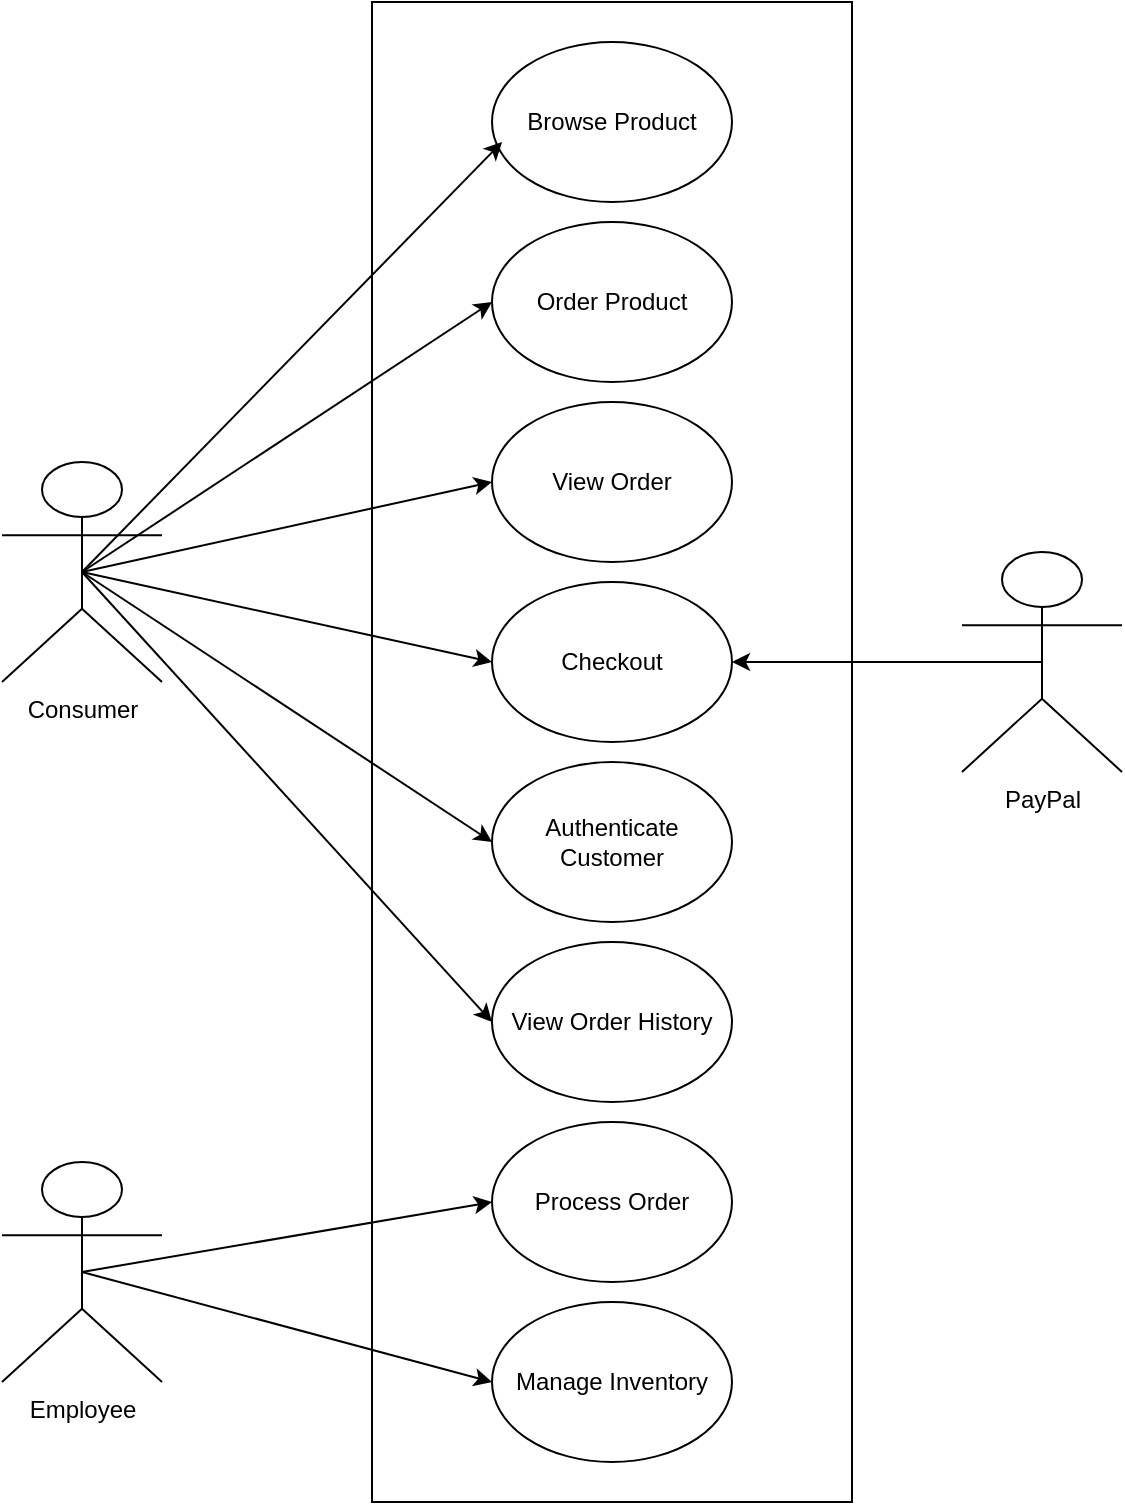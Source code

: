 <mxfile version="21.2.1" type="github" pages="3">
  <diagram name="Use_Case_Diagram" id="ihvqecI2_4nkTstzMAUD">
    <mxGraphModel dx="1434" dy="699" grid="1" gridSize="10" guides="1" tooltips="1" connect="1" arrows="1" fold="1" page="1" pageScale="1" pageWidth="850" pageHeight="1100" math="0" shadow="0">
      <root>
        <mxCell id="0" />
        <mxCell id="1" parent="0" />
        <mxCell id="Eigh_kKSX5Gt3kVwFeeu-1" value="" style="group" parent="1" vertex="1" connectable="0">
          <mxGeometry x="305" y="80" width="240" height="750" as="geometry" />
        </mxCell>
        <mxCell id="Eigh_kKSX5Gt3kVwFeeu-2" value="" style="rounded=0;whiteSpace=wrap;html=1;" parent="Eigh_kKSX5Gt3kVwFeeu-1" vertex="1">
          <mxGeometry width="240" height="750" as="geometry" />
        </mxCell>
        <mxCell id="Eigh_kKSX5Gt3kVwFeeu-3" value="Browse Product" style="ellipse;whiteSpace=wrap;html=1;" parent="Eigh_kKSX5Gt3kVwFeeu-1" vertex="1">
          <mxGeometry x="60" y="20" width="120" height="80" as="geometry" />
        </mxCell>
        <mxCell id="Eigh_kKSX5Gt3kVwFeeu-4" value="Order Product" style="ellipse;whiteSpace=wrap;html=1;" parent="Eigh_kKSX5Gt3kVwFeeu-1" vertex="1">
          <mxGeometry x="60" y="110" width="120" height="80" as="geometry" />
        </mxCell>
        <mxCell id="Eigh_kKSX5Gt3kVwFeeu-5" value="View Order" style="ellipse;whiteSpace=wrap;html=1;" parent="Eigh_kKSX5Gt3kVwFeeu-1" vertex="1">
          <mxGeometry x="60" y="200" width="120" height="80" as="geometry" />
        </mxCell>
        <mxCell id="Eigh_kKSX5Gt3kVwFeeu-6" value="Checkout" style="ellipse;whiteSpace=wrap;html=1;" parent="Eigh_kKSX5Gt3kVwFeeu-1" vertex="1">
          <mxGeometry x="60" y="290" width="120" height="80" as="geometry" />
        </mxCell>
        <mxCell id="Eigh_kKSX5Gt3kVwFeeu-7" value="Authenticate Customer" style="ellipse;whiteSpace=wrap;html=1;" parent="Eigh_kKSX5Gt3kVwFeeu-1" vertex="1">
          <mxGeometry x="60" y="380" width="120" height="80" as="geometry" />
        </mxCell>
        <mxCell id="Eigh_kKSX5Gt3kVwFeeu-8" value="View Order History" style="ellipse;whiteSpace=wrap;html=1;" parent="Eigh_kKSX5Gt3kVwFeeu-1" vertex="1">
          <mxGeometry x="60" y="470" width="120" height="80" as="geometry" />
        </mxCell>
        <mxCell id="Eigh_kKSX5Gt3kVwFeeu-9" value="Process Order" style="ellipse;whiteSpace=wrap;html=1;" parent="Eigh_kKSX5Gt3kVwFeeu-1" vertex="1">
          <mxGeometry x="60" y="560" width="120" height="80" as="geometry" />
        </mxCell>
        <mxCell id="Eigh_kKSX5Gt3kVwFeeu-10" value="Manage Inventory" style="ellipse;whiteSpace=wrap;html=1;" parent="Eigh_kKSX5Gt3kVwFeeu-1" vertex="1">
          <mxGeometry x="60" y="650" width="120" height="80" as="geometry" />
        </mxCell>
        <mxCell id="Eigh_kKSX5Gt3kVwFeeu-11" style="rounded=0;orthogonalLoop=1;jettySize=auto;html=1;exitX=0.5;exitY=0.5;exitDx=0;exitDy=0;exitPerimeter=0;entryX=0.042;entryY=0.625;entryDx=0;entryDy=0;entryPerimeter=0;" parent="1" source="Eigh_kKSX5Gt3kVwFeeu-17" target="Eigh_kKSX5Gt3kVwFeeu-3" edge="1">
          <mxGeometry relative="1" as="geometry" />
        </mxCell>
        <mxCell id="Eigh_kKSX5Gt3kVwFeeu-12" style="edgeStyle=none;rounded=0;orthogonalLoop=1;jettySize=auto;html=1;exitX=0.5;exitY=0.5;exitDx=0;exitDy=0;exitPerimeter=0;entryX=0;entryY=0.5;entryDx=0;entryDy=0;" parent="1" source="Eigh_kKSX5Gt3kVwFeeu-17" target="Eigh_kKSX5Gt3kVwFeeu-4" edge="1">
          <mxGeometry relative="1" as="geometry" />
        </mxCell>
        <mxCell id="Eigh_kKSX5Gt3kVwFeeu-13" style="edgeStyle=none;rounded=0;orthogonalLoop=1;jettySize=auto;html=1;exitX=0.5;exitY=0.5;exitDx=0;exitDy=0;exitPerimeter=0;entryX=0;entryY=0.5;entryDx=0;entryDy=0;" parent="1" source="Eigh_kKSX5Gt3kVwFeeu-17" target="Eigh_kKSX5Gt3kVwFeeu-5" edge="1">
          <mxGeometry relative="1" as="geometry" />
        </mxCell>
        <mxCell id="Eigh_kKSX5Gt3kVwFeeu-14" style="edgeStyle=none;rounded=0;orthogonalLoop=1;jettySize=auto;html=1;exitX=0.5;exitY=0.5;exitDx=0;exitDy=0;exitPerimeter=0;entryX=0;entryY=0.5;entryDx=0;entryDy=0;" parent="1" source="Eigh_kKSX5Gt3kVwFeeu-17" target="Eigh_kKSX5Gt3kVwFeeu-6" edge="1">
          <mxGeometry relative="1" as="geometry" />
        </mxCell>
        <mxCell id="Eigh_kKSX5Gt3kVwFeeu-15" style="edgeStyle=none;rounded=0;orthogonalLoop=1;jettySize=auto;html=1;exitX=0.5;exitY=0.5;exitDx=0;exitDy=0;exitPerimeter=0;entryX=0;entryY=0.5;entryDx=0;entryDy=0;" parent="1" source="Eigh_kKSX5Gt3kVwFeeu-17" target="Eigh_kKSX5Gt3kVwFeeu-7" edge="1">
          <mxGeometry relative="1" as="geometry" />
        </mxCell>
        <mxCell id="Eigh_kKSX5Gt3kVwFeeu-16" style="edgeStyle=none;rounded=0;orthogonalLoop=1;jettySize=auto;html=1;exitX=0.5;exitY=0.5;exitDx=0;exitDy=0;exitPerimeter=0;entryX=0;entryY=0.5;entryDx=0;entryDy=0;" parent="1" source="Eigh_kKSX5Gt3kVwFeeu-17" target="Eigh_kKSX5Gt3kVwFeeu-8" edge="1">
          <mxGeometry relative="1" as="geometry" />
        </mxCell>
        <mxCell id="Eigh_kKSX5Gt3kVwFeeu-17" value="Consumer" style="shape=umlActor;verticalLabelPosition=bottom;verticalAlign=top;html=1;outlineConnect=0;" parent="1" vertex="1">
          <mxGeometry x="120" y="310" width="80" height="110" as="geometry" />
        </mxCell>
        <mxCell id="Eigh_kKSX5Gt3kVwFeeu-18" style="edgeStyle=none;rounded=0;orthogonalLoop=1;jettySize=auto;html=1;exitX=0.5;exitY=0.5;exitDx=0;exitDy=0;exitPerimeter=0;entryX=0;entryY=0.5;entryDx=0;entryDy=0;" parent="1" source="Eigh_kKSX5Gt3kVwFeeu-20" target="Eigh_kKSX5Gt3kVwFeeu-9" edge="1">
          <mxGeometry relative="1" as="geometry" />
        </mxCell>
        <mxCell id="Eigh_kKSX5Gt3kVwFeeu-19" style="edgeStyle=none;rounded=0;orthogonalLoop=1;jettySize=auto;html=1;exitX=0.5;exitY=0.5;exitDx=0;exitDy=0;exitPerimeter=0;entryX=0;entryY=0.5;entryDx=0;entryDy=0;" parent="1" source="Eigh_kKSX5Gt3kVwFeeu-20" target="Eigh_kKSX5Gt3kVwFeeu-10" edge="1">
          <mxGeometry relative="1" as="geometry" />
        </mxCell>
        <mxCell id="Eigh_kKSX5Gt3kVwFeeu-20" value="Employee" style="shape=umlActor;verticalLabelPosition=bottom;verticalAlign=top;html=1;outlineConnect=0;" parent="1" vertex="1">
          <mxGeometry x="120" y="660" width="80" height="110" as="geometry" />
        </mxCell>
        <mxCell id="Eigh_kKSX5Gt3kVwFeeu-21" style="edgeStyle=none;rounded=0;orthogonalLoop=1;jettySize=auto;html=1;exitX=0.5;exitY=0.5;exitDx=0;exitDy=0;exitPerimeter=0;entryX=1;entryY=0.5;entryDx=0;entryDy=0;" parent="1" source="Eigh_kKSX5Gt3kVwFeeu-22" target="Eigh_kKSX5Gt3kVwFeeu-6" edge="1">
          <mxGeometry relative="1" as="geometry" />
        </mxCell>
        <mxCell id="Eigh_kKSX5Gt3kVwFeeu-22" value="PayPal" style="shape=umlActor;verticalLabelPosition=bottom;verticalAlign=top;html=1;outlineConnect=0;" parent="1" vertex="1">
          <mxGeometry x="600" y="355" width="80" height="110" as="geometry" />
        </mxCell>
      </root>
    </mxGraphModel>
  </diagram>
  <diagram id="FrM0P8FgivSYNr9qOQEN" name="DSC">
    <mxGraphModel dx="1644" dy="444" grid="1" gridSize="10" guides="1" tooltips="1" connect="1" arrows="1" fold="1" page="1" pageScale="1" pageWidth="850" pageHeight="1100" math="0" shadow="0">
      <root>
        <mxCell id="0" />
        <mxCell id="1" parent="0" />
        <mxCell id="8mHESQCYsNvko3wfw2c5-1" value="" style="group" parent="1" vertex="1" connectable="0">
          <mxGeometry x="319" y="40" width="160" height="80" as="geometry" />
        </mxCell>
        <mxCell id="8mHESQCYsNvko3wfw2c5-2" value="" style="rounded=0;whiteSpace=wrap;html=1;fillColor=#FFFFFF;" parent="8mHESQCYsNvko3wfw2c5-1" vertex="1">
          <mxGeometry width="160" height="80" as="geometry" />
        </mxCell>
        <mxCell id="8mHESQCYsNvko3wfw2c5-3" value="" style="rounded=0;whiteSpace=wrap;html=1;fillColor=#FFFFFF;" parent="8mHESQCYsNvko3wfw2c5-1" vertex="1">
          <mxGeometry x="6" y="6" width="148" height="68" as="geometry" />
        </mxCell>
        <mxCell id="8mHESQCYsNvko3wfw2c5-4" value="" style="endArrow=none;html=1;rounded=0;entryX=1;entryY=0.25;entryDx=0;entryDy=0;exitX=0;exitY=0.25;exitDx=0;exitDy=0;" parent="8mHESQCYsNvko3wfw2c5-1" source="8mHESQCYsNvko3wfw2c5-3" target="8mHESQCYsNvko3wfw2c5-3" edge="1">
          <mxGeometry width="50" height="50" relative="1" as="geometry">
            <mxPoint x="30" y="80" as="sourcePoint" />
            <mxPoint x="80" y="30" as="targetPoint" />
          </mxGeometry>
        </mxCell>
        <mxCell id="8mHESQCYsNvko3wfw2c5-5" value="Electronic" style="text;html=1;strokeColor=none;fillColor=none;align=center;verticalAlign=middle;whiteSpace=wrap;rounded=0;" parent="8mHESQCYsNvko3wfw2c5-1" vertex="1">
          <mxGeometry x="7" y="7" width="147" height="15" as="geometry" />
        </mxCell>
        <mxCell id="8mHESQCYsNvko3wfw2c5-6" value="Lubbock Supermarket Ecommerce Project" style="text;html=1;strokeColor=none;fillColor=none;align=center;verticalAlign=middle;whiteSpace=wrap;rounded=0;" parent="8mHESQCYsNvko3wfw2c5-1" vertex="1">
          <mxGeometry x="7" y="23" width="147" height="51" as="geometry" />
        </mxCell>
        <mxCell id="8mHESQCYsNvko3wfw2c5-7" value="" style="group" parent="1" vertex="1" connectable="0">
          <mxGeometry x="318" y="200" width="160" height="80" as="geometry" />
        </mxCell>
        <mxCell id="8mHESQCYsNvko3wfw2c5-8" value="" style="rounded=0;whiteSpace=wrap;html=1;fillColor=#FFFFFF;" parent="8mHESQCYsNvko3wfw2c5-7" vertex="1">
          <mxGeometry width="160" height="80" as="geometry" />
        </mxCell>
        <mxCell id="8mHESQCYsNvko3wfw2c5-9" value="" style="rounded=0;whiteSpace=wrap;html=1;fillColor=#FFFFFF;" parent="8mHESQCYsNvko3wfw2c5-7" vertex="1">
          <mxGeometry x="6" y="6" width="148" height="68" as="geometry" />
        </mxCell>
        <mxCell id="8mHESQCYsNvko3wfw2c5-10" value="" style="endArrow=none;html=1;rounded=0;entryX=1;entryY=0.25;entryDx=0;entryDy=0;exitX=0;exitY=0.25;exitDx=0;exitDy=0;" parent="8mHESQCYsNvko3wfw2c5-7" source="8mHESQCYsNvko3wfw2c5-9" target="8mHESQCYsNvko3wfw2c5-9" edge="1">
          <mxGeometry width="50" height="50" relative="1" as="geometry">
            <mxPoint x="30" y="80" as="sourcePoint" />
            <mxPoint x="80" y="30" as="targetPoint" />
          </mxGeometry>
        </mxCell>
        <mxCell id="8mHESQCYsNvko3wfw2c5-11" value="Execute and Control" style="text;html=1;strokeColor=none;fillColor=none;align=center;verticalAlign=middle;whiteSpace=wrap;rounded=0;" parent="8mHESQCYsNvko3wfw2c5-7" vertex="1">
          <mxGeometry x="7" y="7" width="147" height="15" as="geometry" />
        </mxCell>
        <mxCell id="8mHESQCYsNvko3wfw2c5-12" style="edgeStyle=none;rounded=0;orthogonalLoop=1;jettySize=auto;html=1;exitX=1;exitY=0;exitDx=0;exitDy=0;entryX=0.5;entryY=0;entryDx=0;entryDy=0;endArrow=none;endFill=0;" parent="1" source="8mHESQCYsNvko3wfw2c5-13" target="8mHESQCYsNvko3wfw2c5-35" edge="1">
          <mxGeometry relative="1" as="geometry" />
        </mxCell>
        <mxCell id="8mHESQCYsNvko3wfw2c5-13" value="" style="rounded=0;whiteSpace=wrap;html=1;fillColor=#000000;strokeWidth=0;perimeterSpacing=0;gradientColor=default;strokeColor=none;" parent="1" vertex="1">
          <mxGeometry x="-1" y="160" width="799" height="1" as="geometry" />
        </mxCell>
        <mxCell id="8mHESQCYsNvko3wfw2c5-14" style="edgeStyle=none;rounded=0;orthogonalLoop=1;jettySize=auto;html=1;exitX=0.5;exitY=0;exitDx=0;exitDy=0;entryX=0.5;entryY=1;entryDx=0;entryDy=0;endArrow=none;endFill=0;" parent="1" source="8mHESQCYsNvko3wfw2c5-8" target="8mHESQCYsNvko3wfw2c5-13" edge="1">
          <mxGeometry relative="1" as="geometry" />
        </mxCell>
        <mxCell id="8mHESQCYsNvko3wfw2c5-15" style="edgeStyle=none;rounded=0;orthogonalLoop=1;jettySize=auto;html=1;exitX=0.5;exitY=1;exitDx=0;exitDy=0;entryX=0.5;entryY=1;entryDx=0;entryDy=0;endArrow=none;endFill=0;" parent="1" source="8mHESQCYsNvko3wfw2c5-2" target="8mHESQCYsNvko3wfw2c5-13" edge="1">
          <mxGeometry relative="1" as="geometry" />
        </mxCell>
        <mxCell id="8mHESQCYsNvko3wfw2c5-16" value="" style="group" parent="1" vertex="1" connectable="0">
          <mxGeometry x="119" y="200" width="160" height="80" as="geometry" />
        </mxCell>
        <mxCell id="8mHESQCYsNvko3wfw2c5-17" value="" style="rounded=0;whiteSpace=wrap;html=1;fillColor=#FFFFFF;" parent="8mHESQCYsNvko3wfw2c5-16" vertex="1">
          <mxGeometry width="160" height="80" as="geometry" />
        </mxCell>
        <mxCell id="8mHESQCYsNvko3wfw2c5-18" value="" style="rounded=0;whiteSpace=wrap;html=1;fillColor=#FFFFFF;" parent="8mHESQCYsNvko3wfw2c5-16" vertex="1">
          <mxGeometry x="6" y="6" width="148" height="68" as="geometry" />
        </mxCell>
        <mxCell id="8mHESQCYsNvko3wfw2c5-19" value="" style="endArrow=none;html=1;rounded=0;entryX=1;entryY=0.25;entryDx=0;entryDy=0;exitX=0;exitY=0.25;exitDx=0;exitDy=0;" parent="8mHESQCYsNvko3wfw2c5-16" source="8mHESQCYsNvko3wfw2c5-18" target="8mHESQCYsNvko3wfw2c5-18" edge="1">
          <mxGeometry width="50" height="50" relative="1" as="geometry">
            <mxPoint x="30" y="80" as="sourcePoint" />
            <mxPoint x="80" y="30" as="targetPoint" />
          </mxGeometry>
        </mxCell>
        <mxCell id="8mHESQCYsNvko3wfw2c5-20" value="Project Charter and Plan" style="text;html=1;strokeColor=none;fillColor=none;align=center;verticalAlign=middle;whiteSpace=wrap;rounded=0;" parent="8mHESQCYsNvko3wfw2c5-16" vertex="1">
          <mxGeometry x="7" y="7" width="147" height="15" as="geometry" />
        </mxCell>
        <mxCell id="8mHESQCYsNvko3wfw2c5-21" value="1 Project Charter &lt;br&gt;2 Project Plan" style="text;html=1;strokeColor=none;fillColor=none;align=center;verticalAlign=middle;whiteSpace=wrap;rounded=0;" parent="8mHESQCYsNvko3wfw2c5-16" vertex="1">
          <mxGeometry x="7" y="23" width="147" height="51" as="geometry" />
        </mxCell>
        <mxCell id="8mHESQCYsNvko3wfw2c5-22" value="" style="group" parent="1" vertex="1" connectable="0">
          <mxGeometry x="-81" y="201" width="160" height="80" as="geometry" />
        </mxCell>
        <mxCell id="8mHESQCYsNvko3wfw2c5-23" value="" style="rounded=0;whiteSpace=wrap;html=1;fillColor=#FFFFFF;" parent="8mHESQCYsNvko3wfw2c5-22" vertex="1">
          <mxGeometry width="160" height="80" as="geometry" />
        </mxCell>
        <mxCell id="8mHESQCYsNvko3wfw2c5-24" value="" style="rounded=0;whiteSpace=wrap;html=1;fillColor=#FFFFFF;" parent="8mHESQCYsNvko3wfw2c5-22" vertex="1">
          <mxGeometry x="6" y="6" width="148" height="68" as="geometry" />
        </mxCell>
        <mxCell id="8mHESQCYsNvko3wfw2c5-25" value="" style="endArrow=none;html=1;rounded=0;entryX=1;entryY=0.25;entryDx=0;entryDy=0;exitX=0;exitY=0.25;exitDx=0;exitDy=0;" parent="8mHESQCYsNvko3wfw2c5-22" source="8mHESQCYsNvko3wfw2c5-24" target="8mHESQCYsNvko3wfw2c5-24" edge="1">
          <mxGeometry width="50" height="50" relative="1" as="geometry">
            <mxPoint x="30" y="80" as="sourcePoint" />
            <mxPoint x="80" y="30" as="targetPoint" />
          </mxGeometry>
        </mxCell>
        <mxCell id="8mHESQCYsNvko3wfw2c5-26" value="&lt;font style=&quot;font-size: 11px;&quot;&gt;Initialize and Conceptualize&lt;/font&gt;" style="text;html=1;strokeColor=none;fillColor=none;align=center;verticalAlign=middle;whiteSpace=wrap;rounded=0;" parent="8mHESQCYsNvko3wfw2c5-22" vertex="1">
          <mxGeometry x="7" y="7" width="147" height="15" as="geometry" />
        </mxCell>
        <mxCell id="8mHESQCYsNvko3wfw2c5-27" value="1 Business Case" style="text;html=1;strokeColor=none;fillColor=none;align=center;verticalAlign=middle;whiteSpace=wrap;rounded=0;" parent="8mHESQCYsNvko3wfw2c5-22" vertex="1">
          <mxGeometry x="7" y="23" width="147" height="51" as="geometry" />
        </mxCell>
        <mxCell id="8mHESQCYsNvko3wfw2c5-28" value="" style="group" parent="1" vertex="1" connectable="0">
          <mxGeometry x="519" y="200" width="160" height="80" as="geometry" />
        </mxCell>
        <mxCell id="8mHESQCYsNvko3wfw2c5-29" value="" style="rounded=0;whiteSpace=wrap;html=1;fillColor=#FFFFFF;" parent="8mHESQCYsNvko3wfw2c5-28" vertex="1">
          <mxGeometry width="160" height="80" as="geometry" />
        </mxCell>
        <mxCell id="8mHESQCYsNvko3wfw2c5-30" value="" style="rounded=0;whiteSpace=wrap;html=1;fillColor=#FFFFFF;" parent="8mHESQCYsNvko3wfw2c5-28" vertex="1">
          <mxGeometry x="6" y="6" width="148" height="68" as="geometry" />
        </mxCell>
        <mxCell id="8mHESQCYsNvko3wfw2c5-31" value="" style="endArrow=none;html=1;rounded=0;entryX=1;entryY=0.25;entryDx=0;entryDy=0;exitX=0;exitY=0.25;exitDx=0;exitDy=0;" parent="8mHESQCYsNvko3wfw2c5-28" source="8mHESQCYsNvko3wfw2c5-30" target="8mHESQCYsNvko3wfw2c5-30" edge="1">
          <mxGeometry width="50" height="50" relative="1" as="geometry">
            <mxPoint x="30" y="80" as="sourcePoint" />
            <mxPoint x="80" y="30" as="targetPoint" />
          </mxGeometry>
        </mxCell>
        <mxCell id="8mHESQCYsNvko3wfw2c5-32" value="Close Project" style="text;html=1;strokeColor=none;fillColor=none;align=center;verticalAlign=middle;whiteSpace=wrap;rounded=0;" parent="8mHESQCYsNvko3wfw2c5-28" vertex="1">
          <mxGeometry x="7" y="7" width="147" height="15" as="geometry" />
        </mxCell>
        <mxCell id="8mHESQCYsNvko3wfw2c5-33" value="1 Final Project Report&lt;br&gt;2 Formal Acceptance" style="text;html=1;strokeColor=none;fillColor=none;align=center;verticalAlign=middle;whiteSpace=wrap;rounded=0;" parent="8mHESQCYsNvko3wfw2c5-28" vertex="1">
          <mxGeometry x="7" y="23" width="147" height="51" as="geometry" />
        </mxCell>
        <mxCell id="8mHESQCYsNvko3wfw2c5-34" value="" style="group" parent="1" vertex="1" connectable="0">
          <mxGeometry x="718" y="201" width="155" height="80" as="geometry" />
        </mxCell>
        <mxCell id="8mHESQCYsNvko3wfw2c5-35" value="" style="rounded=0;whiteSpace=wrap;html=1;fillColor=#FFFFFF;" parent="8mHESQCYsNvko3wfw2c5-34" vertex="1">
          <mxGeometry width="160" height="80" as="geometry" />
        </mxCell>
        <mxCell id="8mHESQCYsNvko3wfw2c5-36" value="" style="rounded=0;whiteSpace=wrap;html=1;fillColor=#FFFFFF;" parent="8mHESQCYsNvko3wfw2c5-34" vertex="1">
          <mxGeometry x="6" y="6" width="148" height="68" as="geometry" />
        </mxCell>
        <mxCell id="8mHESQCYsNvko3wfw2c5-37" value="" style="endArrow=none;html=1;rounded=0;entryX=1;entryY=0.25;entryDx=0;entryDy=0;exitX=0;exitY=0.25;exitDx=0;exitDy=0;" parent="8mHESQCYsNvko3wfw2c5-34" source="8mHESQCYsNvko3wfw2c5-36" target="8mHESQCYsNvko3wfw2c5-36" edge="1">
          <mxGeometry width="50" height="50" relative="1" as="geometry">
            <mxPoint x="30" y="80" as="sourcePoint" />
            <mxPoint x="80" y="30" as="targetPoint" />
          </mxGeometry>
        </mxCell>
        <mxCell id="8mHESQCYsNvko3wfw2c5-38" value="Evaluate Project Success" style="text;html=1;strokeColor=none;fillColor=none;align=center;verticalAlign=middle;whiteSpace=wrap;rounded=0;" parent="8mHESQCYsNvko3wfw2c5-34" vertex="1">
          <mxGeometry x="7" y="7" width="147" height="15" as="geometry" />
        </mxCell>
        <mxCell id="8mHESQCYsNvko3wfw2c5-39" value="1 Project Evaluations" style="text;html=1;strokeColor=none;fillColor=none;align=center;verticalAlign=middle;whiteSpace=wrap;rounded=0;" parent="8mHESQCYsNvko3wfw2c5-34" vertex="1">
          <mxGeometry x="7" y="23" width="147" height="51" as="geometry" />
        </mxCell>
        <mxCell id="8mHESQCYsNvko3wfw2c5-40" style="edgeStyle=none;rounded=0;orthogonalLoop=1;jettySize=auto;html=1;exitX=0.5;exitY=0;exitDx=0;exitDy=0;entryX=0;entryY=0.5;entryDx=0;entryDy=0;endArrow=none;endFill=0;" parent="1" source="8mHESQCYsNvko3wfw2c5-23" target="8mHESQCYsNvko3wfw2c5-13" edge="1">
          <mxGeometry relative="1" as="geometry" />
        </mxCell>
        <mxCell id="8mHESQCYsNvko3wfw2c5-41" style="edgeStyle=none;rounded=0;orthogonalLoop=1;jettySize=auto;html=1;exitX=0.5;exitY=0;exitDx=0;exitDy=0;entryX=0.75;entryY=0;entryDx=0;entryDy=0;endArrow=none;endFill=0;" parent="1" source="8mHESQCYsNvko3wfw2c5-32" target="8mHESQCYsNvko3wfw2c5-13" edge="1">
          <mxGeometry relative="1" as="geometry" />
        </mxCell>
        <mxCell id="8mHESQCYsNvko3wfw2c5-42" style="edgeStyle=none;rounded=0;orthogonalLoop=1;jettySize=auto;html=1;exitX=0.5;exitY=0;exitDx=0;exitDy=0;entryX=0.25;entryY=1;entryDx=0;entryDy=0;endArrow=none;endFill=0;" parent="1" source="8mHESQCYsNvko3wfw2c5-17" target="8mHESQCYsNvko3wfw2c5-13" edge="1">
          <mxGeometry relative="1" as="geometry" />
        </mxCell>
        <mxCell id="8mHESQCYsNvko3wfw2c5-43" value="" style="group" parent="1" vertex="1" connectable="0">
          <mxGeometry x="-280" y="360" width="160" height="80" as="geometry" />
        </mxCell>
        <mxCell id="8mHESQCYsNvko3wfw2c5-44" value="" style="rounded=0;whiteSpace=wrap;html=1;fillColor=#FFFFFF;" parent="8mHESQCYsNvko3wfw2c5-43" vertex="1">
          <mxGeometry width="160" height="80" as="geometry" />
        </mxCell>
        <mxCell id="8mHESQCYsNvko3wfw2c5-45" value="" style="rounded=0;whiteSpace=wrap;html=1;fillColor=#FFFFFF;" parent="8mHESQCYsNvko3wfw2c5-43" vertex="1">
          <mxGeometry x="6" y="6" width="148" height="68" as="geometry" />
        </mxCell>
        <mxCell id="8mHESQCYsNvko3wfw2c5-46" value="" style="endArrow=none;html=1;rounded=0;entryX=1;entryY=0.25;entryDx=0;entryDy=0;exitX=0;exitY=0.25;exitDx=0;exitDy=0;" parent="8mHESQCYsNvko3wfw2c5-43" source="8mHESQCYsNvko3wfw2c5-45" target="8mHESQCYsNvko3wfw2c5-45" edge="1">
          <mxGeometry width="50" height="50" relative="1" as="geometry">
            <mxPoint x="30" y="80" as="sourcePoint" />
            <mxPoint x="80" y="30" as="targetPoint" />
          </mxGeometry>
        </mxCell>
        <mxCell id="8mHESQCYsNvko3wfw2c5-47" value="&lt;font style=&quot;font-size: 11px;&quot;&gt;Requirements Specification&lt;/font&gt;" style="text;html=1;strokeColor=none;fillColor=none;align=center;verticalAlign=middle;whiteSpace=wrap;rounded=0;" parent="8mHESQCYsNvko3wfw2c5-43" vertex="1">
          <mxGeometry x="7" y="7" width="147" height="15" as="geometry" />
        </mxCell>
        <mxCell id="8mHESQCYsNvko3wfw2c5-48" value="1 Software Requirements Specification Report" style="text;html=1;strokeColor=none;fillColor=none;align=center;verticalAlign=middle;whiteSpace=wrap;rounded=0;" parent="8mHESQCYsNvko3wfw2c5-43" vertex="1">
          <mxGeometry x="7" y="23" width="147" height="51" as="geometry" />
        </mxCell>
        <mxCell id="8mHESQCYsNvko3wfw2c5-49" value="" style="rounded=0;whiteSpace=wrap;html=1;fillColor=#000000;strokeWidth=0;perimeterSpacing=0;gradientColor=default;strokeColor=none;" parent="1" vertex="1">
          <mxGeometry x="-200" y="320" width="1400" height="1" as="geometry" />
        </mxCell>
        <mxCell id="8mHESQCYsNvko3wfw2c5-50" value="" style="group" parent="1" vertex="1" connectable="0">
          <mxGeometry x="-81" y="361" width="160" height="80" as="geometry" />
        </mxCell>
        <mxCell id="8mHESQCYsNvko3wfw2c5-51" value="" style="rounded=0;whiteSpace=wrap;html=1;fillColor=#FFFFFF;" parent="8mHESQCYsNvko3wfw2c5-50" vertex="1">
          <mxGeometry width="160" height="80" as="geometry" />
        </mxCell>
        <mxCell id="8mHESQCYsNvko3wfw2c5-52" value="" style="rounded=0;whiteSpace=wrap;html=1;fillColor=#FFFFFF;" parent="8mHESQCYsNvko3wfw2c5-50" vertex="1">
          <mxGeometry x="6" y="6" width="148" height="68" as="geometry" />
        </mxCell>
        <mxCell id="8mHESQCYsNvko3wfw2c5-53" value="" style="endArrow=none;html=1;rounded=0;entryX=1;entryY=0.25;entryDx=0;entryDy=0;exitX=0;exitY=0.25;exitDx=0;exitDy=0;" parent="8mHESQCYsNvko3wfw2c5-50" source="8mHESQCYsNvko3wfw2c5-52" target="8mHESQCYsNvko3wfw2c5-52" edge="1">
          <mxGeometry width="50" height="50" relative="1" as="geometry">
            <mxPoint x="30" y="80" as="sourcePoint" />
            <mxPoint x="80" y="30" as="targetPoint" />
          </mxGeometry>
        </mxCell>
        <mxCell id="8mHESQCYsNvko3wfw2c5-54" value="Software Discovery" style="text;html=1;strokeColor=none;fillColor=none;align=center;verticalAlign=middle;whiteSpace=wrap;rounded=0;" parent="8mHESQCYsNvko3wfw2c5-50" vertex="1">
          <mxGeometry x="7" y="7" width="147" height="15" as="geometry" />
        </mxCell>
        <mxCell id="8mHESQCYsNvko3wfw2c5-55" value="1 Proposal Document (summarizing previous software)" style="text;html=1;strokeColor=none;fillColor=none;align=center;verticalAlign=middle;whiteSpace=wrap;rounded=0;" parent="8mHESQCYsNvko3wfw2c5-50" vertex="1">
          <mxGeometry x="7" y="23" width="147" height="51" as="geometry" />
        </mxCell>
        <mxCell id="8mHESQCYsNvko3wfw2c5-56" value="" style="group" parent="1" vertex="1" connectable="0">
          <mxGeometry x="120" y="360" width="160" height="80" as="geometry" />
        </mxCell>
        <mxCell id="8mHESQCYsNvko3wfw2c5-57" value="" style="rounded=0;whiteSpace=wrap;html=1;fillColor=#FFFFFF;" parent="8mHESQCYsNvko3wfw2c5-56" vertex="1">
          <mxGeometry width="160" height="80" as="geometry" />
        </mxCell>
        <mxCell id="8mHESQCYsNvko3wfw2c5-58" value="" style="rounded=0;whiteSpace=wrap;html=1;fillColor=#FFFFFF;" parent="8mHESQCYsNvko3wfw2c5-56" vertex="1">
          <mxGeometry x="6" y="6" width="148" height="68" as="geometry" />
        </mxCell>
        <mxCell id="8mHESQCYsNvko3wfw2c5-59" value="" style="endArrow=none;html=1;rounded=0;entryX=1;entryY=0.25;entryDx=0;entryDy=0;exitX=0;exitY=0.25;exitDx=0;exitDy=0;" parent="8mHESQCYsNvko3wfw2c5-56" source="8mHESQCYsNvko3wfw2c5-58" target="8mHESQCYsNvko3wfw2c5-58" edge="1">
          <mxGeometry width="50" height="50" relative="1" as="geometry">
            <mxPoint x="30" y="80" as="sourcePoint" />
            <mxPoint x="80" y="30" as="targetPoint" />
          </mxGeometry>
        </mxCell>
        <mxCell id="8mHESQCYsNvko3wfw2c5-60" value="Software Evaluation" style="text;html=1;strokeColor=none;fillColor=none;align=center;verticalAlign=middle;whiteSpace=wrap;rounded=0;" parent="8mHESQCYsNvko3wfw2c5-56" vertex="1">
          <mxGeometry x="7" y="7" width="147" height="15" as="geometry" />
        </mxCell>
        <mxCell id="8mHESQCYsNvko3wfw2c5-61" value="1 Re-use Software Evaluations" style="text;html=1;strokeColor=none;fillColor=none;align=center;verticalAlign=middle;whiteSpace=wrap;rounded=0;" parent="8mHESQCYsNvko3wfw2c5-56" vertex="1">
          <mxGeometry x="7" y="23" width="147" height="51" as="geometry" />
        </mxCell>
        <mxCell id="8mHESQCYsNvko3wfw2c5-62" value="" style="group" parent="1" vertex="1" connectable="0">
          <mxGeometry x="318" y="360" width="160" height="80" as="geometry" />
        </mxCell>
        <mxCell id="8mHESQCYsNvko3wfw2c5-63" value="" style="rounded=0;whiteSpace=wrap;html=1;fillColor=#FFFFFF;" parent="8mHESQCYsNvko3wfw2c5-62" vertex="1">
          <mxGeometry width="160" height="80" as="geometry" />
        </mxCell>
        <mxCell id="8mHESQCYsNvko3wfw2c5-64" value="" style="rounded=0;whiteSpace=wrap;html=1;fillColor=#FFFFFF;" parent="8mHESQCYsNvko3wfw2c5-62" vertex="1">
          <mxGeometry x="6" y="6" width="148" height="68" as="geometry" />
        </mxCell>
        <mxCell id="8mHESQCYsNvko3wfw2c5-65" value="" style="endArrow=none;html=1;rounded=0;entryX=1;entryY=0.25;entryDx=0;entryDy=0;exitX=0;exitY=0.25;exitDx=0;exitDy=0;" parent="8mHESQCYsNvko3wfw2c5-62" source="8mHESQCYsNvko3wfw2c5-64" target="8mHESQCYsNvko3wfw2c5-64" edge="1">
          <mxGeometry width="50" height="50" relative="1" as="geometry">
            <mxPoint x="30" y="80" as="sourcePoint" />
            <mxPoint x="80" y="30" as="targetPoint" />
          </mxGeometry>
        </mxCell>
        <mxCell id="8mHESQCYsNvko3wfw2c5-66" value="Requirements Refinement" style="text;html=1;strokeColor=none;fillColor=none;align=center;verticalAlign=middle;whiteSpace=wrap;rounded=0;" parent="8mHESQCYsNvko3wfw2c5-62" vertex="1">
          <mxGeometry x="7" y="7" width="147" height="15" as="geometry" />
        </mxCell>
        <mxCell id="8mHESQCYsNvko3wfw2c5-67" value="1 Updated and Annotated Software Requirements and Specification Report" style="text;html=1;strokeColor=none;fillColor=none;align=center;verticalAlign=middle;whiteSpace=wrap;rounded=0;" parent="8mHESQCYsNvko3wfw2c5-62" vertex="1">
          <mxGeometry x="7" y="23" width="147" height="51" as="geometry" />
        </mxCell>
        <mxCell id="8mHESQCYsNvko3wfw2c5-68" value="" style="group" parent="1" vertex="1" connectable="0">
          <mxGeometry x="519" y="360" width="160" height="80" as="geometry" />
        </mxCell>
        <mxCell id="8mHESQCYsNvko3wfw2c5-69" value="" style="rounded=0;whiteSpace=wrap;html=1;fillColor=#FFFFFF;" parent="8mHESQCYsNvko3wfw2c5-68" vertex="1">
          <mxGeometry width="160" height="80" as="geometry" />
        </mxCell>
        <mxCell id="8mHESQCYsNvko3wfw2c5-70" value="" style="rounded=0;whiteSpace=wrap;html=1;fillColor=#FFFFFF;" parent="8mHESQCYsNvko3wfw2c5-68" vertex="1">
          <mxGeometry x="6" y="6" width="148" height="68" as="geometry" />
        </mxCell>
        <mxCell id="8mHESQCYsNvko3wfw2c5-71" value="" style="endArrow=none;html=1;rounded=0;entryX=1;entryY=0.25;entryDx=0;entryDy=0;exitX=0;exitY=0.25;exitDx=0;exitDy=0;" parent="8mHESQCYsNvko3wfw2c5-68" source="8mHESQCYsNvko3wfw2c5-70" target="8mHESQCYsNvko3wfw2c5-70" edge="1">
          <mxGeometry width="50" height="50" relative="1" as="geometry">
            <mxPoint x="30" y="80" as="sourcePoint" />
            <mxPoint x="80" y="30" as="targetPoint" />
          </mxGeometry>
        </mxCell>
        <mxCell id="8mHESQCYsNvko3wfw2c5-72" value="&lt;font style=&quot;font-size: 11px;&quot;&gt;Configure Application System&lt;/font&gt;" style="text;html=1;strokeColor=none;fillColor=none;align=center;verticalAlign=middle;whiteSpace=wrap;rounded=0;" parent="8mHESQCYsNvko3wfw2c5-68" vertex="1">
          <mxGeometry x="7" y="7" width="147" height="15" as="geometry" />
        </mxCell>
        <mxCell id="8mHESQCYsNvko3wfw2c5-73" value="1 Develop and Maintenance Code" style="text;html=1;strokeColor=none;fillColor=none;align=center;verticalAlign=middle;whiteSpace=wrap;rounded=0;" parent="8mHESQCYsNvko3wfw2c5-68" vertex="1">
          <mxGeometry x="7" y="23" width="147" height="51" as="geometry" />
        </mxCell>
        <mxCell id="8mHESQCYsNvko3wfw2c5-74" value="" style="group" parent="1" vertex="1" connectable="0">
          <mxGeometry x="720" y="360" width="160" height="80" as="geometry" />
        </mxCell>
        <mxCell id="8mHESQCYsNvko3wfw2c5-75" value="" style="rounded=0;whiteSpace=wrap;html=1;fillColor=#FFFFFF;" parent="8mHESQCYsNvko3wfw2c5-74" vertex="1">
          <mxGeometry width="160" height="80" as="geometry" />
        </mxCell>
        <mxCell id="8mHESQCYsNvko3wfw2c5-76" value="" style="rounded=0;whiteSpace=wrap;html=1;fillColor=#FFFFFF;" parent="8mHESQCYsNvko3wfw2c5-74" vertex="1">
          <mxGeometry x="6" y="6" width="148" height="68" as="geometry" />
        </mxCell>
        <mxCell id="8mHESQCYsNvko3wfw2c5-77" value="" style="endArrow=none;html=1;rounded=0;entryX=1;entryY=0.25;entryDx=0;entryDy=0;exitX=0;exitY=0.25;exitDx=0;exitDy=0;" parent="8mHESQCYsNvko3wfw2c5-74" source="8mHESQCYsNvko3wfw2c5-76" target="8mHESQCYsNvko3wfw2c5-76" edge="1">
          <mxGeometry width="50" height="50" relative="1" as="geometry">
            <mxPoint x="30" y="80" as="sourcePoint" />
            <mxPoint x="80" y="30" as="targetPoint" />
          </mxGeometry>
        </mxCell>
        <mxCell id="8mHESQCYsNvko3wfw2c5-78" value="Adapt Components" style="text;html=1;strokeColor=none;fillColor=none;align=center;verticalAlign=middle;whiteSpace=wrap;rounded=0;" parent="8mHESQCYsNvko3wfw2c5-74" vertex="1">
          <mxGeometry x="7" y="7" width="147" height="15" as="geometry" />
        </mxCell>
        <mxCell id="8mHESQCYsNvko3wfw2c5-79" value="1 modified code of re-used components&lt;br&gt;2 Test results" style="text;html=1;strokeColor=none;fillColor=none;align=center;verticalAlign=middle;whiteSpace=wrap;rounded=0;" parent="8mHESQCYsNvko3wfw2c5-74" vertex="1">
          <mxGeometry x="7" y="23" width="147" height="51" as="geometry" />
        </mxCell>
        <mxCell id="8mHESQCYsNvko3wfw2c5-80" value="" style="group" parent="1" vertex="1" connectable="0">
          <mxGeometry x="920" y="360" width="160" height="80" as="geometry" />
        </mxCell>
        <mxCell id="8mHESQCYsNvko3wfw2c5-81" value="" style="rounded=0;whiteSpace=wrap;html=1;fillColor=#FFFFFF;" parent="8mHESQCYsNvko3wfw2c5-80" vertex="1">
          <mxGeometry width="160" height="80" as="geometry" />
        </mxCell>
        <mxCell id="8mHESQCYsNvko3wfw2c5-82" value="" style="rounded=0;whiteSpace=wrap;html=1;fillColor=#FFFFFF;" parent="8mHESQCYsNvko3wfw2c5-80" vertex="1">
          <mxGeometry x="6" y="6" width="148" height="68" as="geometry" />
        </mxCell>
        <mxCell id="8mHESQCYsNvko3wfw2c5-83" value="" style="endArrow=none;html=1;rounded=0;entryX=1;entryY=0.25;entryDx=0;entryDy=0;exitX=0;exitY=0.25;exitDx=0;exitDy=0;" parent="8mHESQCYsNvko3wfw2c5-80" source="8mHESQCYsNvko3wfw2c5-82" target="8mHESQCYsNvko3wfw2c5-82" edge="1">
          <mxGeometry width="50" height="50" relative="1" as="geometry">
            <mxPoint x="30" y="80" as="sourcePoint" />
            <mxPoint x="80" y="30" as="targetPoint" />
          </mxGeometry>
        </mxCell>
        <mxCell id="8mHESQCYsNvko3wfw2c5-84" value="Develop New Components" style="text;html=1;strokeColor=none;fillColor=none;align=center;verticalAlign=middle;whiteSpace=wrap;rounded=0;" parent="8mHESQCYsNvko3wfw2c5-80" vertex="1">
          <mxGeometry x="7" y="7" width="147" height="15" as="geometry" />
        </mxCell>
        <mxCell id="8mHESQCYsNvko3wfw2c5-85" value="1&amp;nbsp;newly created code&lt;br&gt;2 Test results" style="text;html=1;strokeColor=none;fillColor=none;align=center;verticalAlign=middle;whiteSpace=wrap;rounded=0;" parent="8mHESQCYsNvko3wfw2c5-80" vertex="1">
          <mxGeometry x="7" y="23" width="147" height="51" as="geometry" />
        </mxCell>
        <mxCell id="8mHESQCYsNvko3wfw2c5-86" value="" style="group" parent="1" vertex="1" connectable="0">
          <mxGeometry x="1120" y="360" width="160" height="80" as="geometry" />
        </mxCell>
        <mxCell id="8mHESQCYsNvko3wfw2c5-87" value="" style="rounded=0;whiteSpace=wrap;html=1;fillColor=#FFFFFF;" parent="8mHESQCYsNvko3wfw2c5-86" vertex="1">
          <mxGeometry width="160" height="80" as="geometry" />
        </mxCell>
        <mxCell id="8mHESQCYsNvko3wfw2c5-88" value="" style="rounded=0;whiteSpace=wrap;html=1;fillColor=#FFFFFF;" parent="8mHESQCYsNvko3wfw2c5-86" vertex="1">
          <mxGeometry x="6" y="6" width="148" height="68" as="geometry" />
        </mxCell>
        <mxCell id="8mHESQCYsNvko3wfw2c5-89" value="" style="endArrow=none;html=1;rounded=0;entryX=1;entryY=0.25;entryDx=0;entryDy=0;exitX=0;exitY=0.25;exitDx=0;exitDy=0;" parent="8mHESQCYsNvko3wfw2c5-86" source="8mHESQCYsNvko3wfw2c5-88" target="8mHESQCYsNvko3wfw2c5-88" edge="1">
          <mxGeometry width="50" height="50" relative="1" as="geometry">
            <mxPoint x="30" y="80" as="sourcePoint" />
            <mxPoint x="80" y="30" as="targetPoint" />
          </mxGeometry>
        </mxCell>
        <mxCell id="8mHESQCYsNvko3wfw2c5-90" value="Integrate System" style="text;html=1;strokeColor=none;fillColor=none;align=center;verticalAlign=middle;whiteSpace=wrap;rounded=0;" parent="8mHESQCYsNvko3wfw2c5-86" vertex="1">
          <mxGeometry x="7" y="7" width="147" height="15" as="geometry" />
        </mxCell>
        <mxCell id="8mHESQCYsNvko3wfw2c5-91" value="1 Integrated Software&lt;br&gt;2 LS App Software&lt;br&gt;3 Software Documentation" style="text;html=1;strokeColor=none;fillColor=none;align=center;verticalAlign=middle;whiteSpace=wrap;rounded=0;" parent="8mHESQCYsNvko3wfw2c5-86" vertex="1">
          <mxGeometry x="7" y="23" width="147" height="51" as="geometry" />
        </mxCell>
        <mxCell id="8mHESQCYsNvko3wfw2c5-92" style="edgeStyle=none;rounded=0;orthogonalLoop=1;jettySize=auto;html=1;exitX=0.5;exitY=0;exitDx=0;exitDy=0;entryX=0;entryY=0.5;entryDx=0;entryDy=0;fontSize=11;endArrow=none;endFill=0;" parent="1" source="8mHESQCYsNvko3wfw2c5-44" target="8mHESQCYsNvko3wfw2c5-49" edge="1">
          <mxGeometry relative="1" as="geometry" />
        </mxCell>
        <mxCell id="8mHESQCYsNvko3wfw2c5-93" style="edgeStyle=none;rounded=0;orthogonalLoop=1;jettySize=auto;html=1;exitX=0.5;exitY=0;exitDx=0;exitDy=0;entryX=1;entryY=0;entryDx=0;entryDy=0;fontSize=11;endArrow=none;endFill=0;" parent="1" source="8mHESQCYsNvko3wfw2c5-87" target="8mHESQCYsNvko3wfw2c5-49" edge="1">
          <mxGeometry relative="1" as="geometry" />
        </mxCell>
        <mxCell id="8mHESQCYsNvko3wfw2c5-94" style="edgeStyle=none;rounded=0;orthogonalLoop=1;jettySize=auto;html=1;exitX=0.5;exitY=0;exitDx=0;exitDy=0;entryX=0.142;entryY=0;entryDx=0;entryDy=0;entryPerimeter=0;fontSize=11;endArrow=none;endFill=0;" parent="1" source="8mHESQCYsNvko3wfw2c5-51" target="8mHESQCYsNvko3wfw2c5-49" edge="1">
          <mxGeometry relative="1" as="geometry" />
        </mxCell>
        <mxCell id="8mHESQCYsNvko3wfw2c5-95" style="edgeStyle=none;rounded=0;orthogonalLoop=1;jettySize=auto;html=1;exitX=0.5;exitY=0;exitDx=0;exitDy=0;entryX=0.286;entryY=0;entryDx=0;entryDy=0;entryPerimeter=0;fontSize=11;endArrow=none;endFill=0;" parent="1" source="8mHESQCYsNvko3wfw2c5-57" target="8mHESQCYsNvko3wfw2c5-49" edge="1">
          <mxGeometry relative="1" as="geometry" />
        </mxCell>
        <mxCell id="8mHESQCYsNvko3wfw2c5-96" style="edgeStyle=none;rounded=0;orthogonalLoop=1;jettySize=auto;html=1;exitX=0.5;exitY=0;exitDx=0;exitDy=0;fontSize=11;endArrow=none;endFill=0;entryX=0.427;entryY=1;entryDx=0;entryDy=0;entryPerimeter=0;" parent="1" source="8mHESQCYsNvko3wfw2c5-63" target="8mHESQCYsNvko3wfw2c5-49" edge="1">
          <mxGeometry relative="1" as="geometry">
            <mxPoint x="399" y="330" as="targetPoint" />
          </mxGeometry>
        </mxCell>
        <mxCell id="8mHESQCYsNvko3wfw2c5-97" style="edgeStyle=none;rounded=0;orthogonalLoop=1;jettySize=auto;html=1;exitX=0.5;exitY=0;exitDx=0;exitDy=0;entryX=0.571;entryY=0;entryDx=0;entryDy=0;entryPerimeter=0;fontSize=11;endArrow=none;endFill=0;" parent="1" source="8mHESQCYsNvko3wfw2c5-69" target="8mHESQCYsNvko3wfw2c5-49" edge="1">
          <mxGeometry relative="1" as="geometry" />
        </mxCell>
        <mxCell id="8mHESQCYsNvko3wfw2c5-98" style="edgeStyle=none;rounded=0;orthogonalLoop=1;jettySize=auto;html=1;exitX=0.5;exitY=0;exitDx=0;exitDy=0;entryX=0.714;entryY=-1;entryDx=0;entryDy=0;entryPerimeter=0;fontSize=11;endArrow=none;endFill=0;" parent="1" source="8mHESQCYsNvko3wfw2c5-75" target="8mHESQCYsNvko3wfw2c5-49" edge="1">
          <mxGeometry relative="1" as="geometry" />
        </mxCell>
        <mxCell id="8mHESQCYsNvko3wfw2c5-99" style="edgeStyle=none;rounded=0;orthogonalLoop=1;jettySize=auto;html=1;exitX=0.5;exitY=0;exitDx=0;exitDy=0;entryX=0.857;entryY=1;entryDx=0;entryDy=0;entryPerimeter=0;fontSize=11;endArrow=none;endFill=0;" parent="1" source="8mHESQCYsNvko3wfw2c5-81" target="8mHESQCYsNvko3wfw2c5-49" edge="1">
          <mxGeometry relative="1" as="geometry" />
        </mxCell>
        <mxCell id="8mHESQCYsNvko3wfw2c5-100" style="rounded=0;orthogonalLoop=1;jettySize=auto;html=1;exitX=0.5;exitY=1;exitDx=0;exitDy=0;entryX=0.427;entryY=-2;entryDx=0;entryDy=0;entryPerimeter=0;endArrow=none;endFill=0;" parent="1" source="8mHESQCYsNvko3wfw2c5-8" target="8mHESQCYsNvko3wfw2c5-49" edge="1">
          <mxGeometry relative="1" as="geometry" />
        </mxCell>
      </root>
    </mxGraphModel>
  </diagram>
  <diagram id="1zAdwVpBkECicd06bNcB" name="AON Network Diagram">
    <mxGraphModel dx="1434" dy="699" grid="1" gridSize="10" guides="1" tooltips="1" connect="1" arrows="1" fold="1" page="1" pageScale="1" pageWidth="850" pageHeight="1100" math="0" shadow="0">
      <root>
        <mxCell id="0" />
        <mxCell id="1" parent="0" />
        <mxCell id="dFpBqgGUPEkMoPGlnUj5-1" style="rounded=0;orthogonalLoop=1;jettySize=auto;html=1;exitX=1;exitY=0.5;exitDx=0;exitDy=0;" edge="1" parent="1" source="dFpBqgGUPEkMoPGlnUj5-4" target="dFpBqgGUPEkMoPGlnUj5-6">
          <mxGeometry relative="1" as="geometry">
            <mxPoint x="370" y="310" as="targetPoint" />
          </mxGeometry>
        </mxCell>
        <mxCell id="dFpBqgGUPEkMoPGlnUj5-2" value="&#xa;&lt;span style=&quot;margin: 0px; padding: 0px; user-select: text; -webkit-user-drag: none; -webkit-tap-highlight-color: transparent; color: rgb(0, 0, 0); font-style: normal; font-variant-caps: normal; font-weight: 400; letter-spacing: normal; orphans: 2; text-align: center; text-indent: 0px; text-transform: none; widows: 2; word-spacing: 0px; -webkit-text-stroke-width: 0px; background-color: rgb(255, 255, 255); text-decoration-thickness: initial; text-decoration-style: initial; text-decoration-color: initial; font-size: 12pt; line-height: 20.504px; font-family: Calibri, Calibri_EmbeddedFont, Calibri_MSFontService, sans-serif; font-variant-ligatures: none !important;&quot; class=&quot;TextRun SCXW198008407 BCX0&quot; lang=&quot;EN-US&quot; data-contrast=&quot;auto&quot;&gt;&lt;span style=&quot;margin: 0px; padding: 0px; user-select: text; -webkit-user-drag: none; -webkit-tap-highlight-color: transparent;&quot; class=&quot;NormalTextRun SCXW198008407 BCX0&quot;&gt;1.1.1&lt;/span&gt;&lt;/span&gt;&lt;span style=&quot;margin: 0px; padding: 0px; user-select: text; -webkit-user-drag: none; -webkit-tap-highlight-color: transparent; color: rgb(0, 0, 0); font-style: normal; font-variant-ligatures: normal; font-variant-caps: normal; font-weight: 400; letter-spacing: normal; orphans: 2; text-align: center; text-indent: 0px; text-transform: none; widows: 2; word-spacing: 0px; -webkit-text-stroke-width: 0px; background-color: rgb(255, 255, 255); text-decoration-thickness: initial; text-decoration-style: initial; text-decoration-color: initial; font-size: 12pt; line-height: 20.504px; font-family: Calibri, Calibri_EmbeddedFont, Calibri_MSFontService, sans-serif;&quot; data-ccp-props=&quot;{&amp;quot;201341983&amp;quot;:0,&amp;quot;335551550&amp;quot;:2,&amp;quot;335551620&amp;quot;:2,&amp;quot;335559740&amp;quot;:259}&quot; class=&quot;EOP SCXW198008407 BCX0&quot;&gt;&amp;nbsp;&lt;/span&gt;&#xa;&#xa;" style="rounded=0;whiteSpace=wrap;html=1;verticalAlign=top;" vertex="1" parent="1">
          <mxGeometry y="280" width="120" height="60" as="geometry" />
        </mxCell>
        <mxCell id="dFpBqgGUPEkMoPGlnUj5-3" style="rounded=0;orthogonalLoop=1;jettySize=auto;html=1;exitX=1;exitY=0.5;exitDx=0;exitDy=0;entryX=0;entryY=0.5;entryDx=0;entryDy=0;" edge="1" parent="1" source="dFpBqgGUPEkMoPGlnUj5-2" target="dFpBqgGUPEkMoPGlnUj5-4">
          <mxGeometry relative="1" as="geometry" />
        </mxCell>
        <mxCell id="dFpBqgGUPEkMoPGlnUj5-4" value="&#xa;&lt;span style=&quot;margin: 0px; padding: 0px; user-select: text; -webkit-user-drag: none; -webkit-tap-highlight-color: transparent; color: rgb(0, 0, 0); font-style: normal; font-variant-caps: normal; font-weight: 400; letter-spacing: normal; orphans: 2; text-align: center; text-indent: 0px; text-transform: none; widows: 2; word-spacing: 0px; -webkit-text-stroke-width: 0px; background-color: rgb(255, 255, 255); text-decoration-thickness: initial; text-decoration-style: initial; text-decoration-color: initial; font-size: 12pt; line-height: 20.504px; font-family: Calibri, Calibri_EmbeddedFont, Calibri_MSFontService, sans-serif; font-variant-ligatures: none !important;&quot; class=&quot;TextRun SCXW266945438 BCX0&quot; lang=&quot;EN-US&quot; data-contrast=&quot;auto&quot;&gt;&lt;span style=&quot;margin: 0px; padding: 0px; user-select: text; -webkit-user-drag: none; -webkit-tap-highlight-color: transparent;&quot; class=&quot;NormalTextRun SCXW266945438 BCX0&quot;&gt;1.1.2&lt;/span&gt;&lt;/span&gt;&lt;span style=&quot;margin: 0px; padding: 0px; user-select: text; -webkit-user-drag: none; -webkit-tap-highlight-color: transparent; color: rgb(0, 0, 0); font-style: normal; font-variant-ligatures: normal; font-variant-caps: normal; font-weight: 400; letter-spacing: normal; orphans: 2; text-align: center; text-indent: 0px; text-transform: none; widows: 2; word-spacing: 0px; -webkit-text-stroke-width: 0px; background-color: rgb(255, 255, 255); text-decoration-thickness: initial; text-decoration-style: initial; text-decoration-color: initial; font-size: 12pt; line-height: 20.504px; font-family: Calibri, Calibri_EmbeddedFont, Calibri_MSFontService, sans-serif;&quot; data-ccp-props=&quot;{&amp;quot;201341983&amp;quot;:0,&amp;quot;335551550&amp;quot;:2,&amp;quot;335551620&amp;quot;:2,&amp;quot;335559740&amp;quot;:259}&quot; class=&quot;EOP SCXW266945438 BCX0&quot;&gt;&amp;nbsp;&lt;/span&gt;&#xa;&#xa;" style="rounded=0;whiteSpace=wrap;html=1;verticalAlign=top;" vertex="1" parent="1">
          <mxGeometry x="170" y="280" width="120" height="60" as="geometry" />
        </mxCell>
        <mxCell id="dFpBqgGUPEkMoPGlnUj5-5" style="edgeStyle=orthogonalEdgeStyle;rounded=0;orthogonalLoop=1;jettySize=auto;html=1;" edge="1" parent="1" source="dFpBqgGUPEkMoPGlnUj5-6" target="dFpBqgGUPEkMoPGlnUj5-9">
          <mxGeometry relative="1" as="geometry" />
        </mxCell>
        <mxCell id="dFpBqgGUPEkMoPGlnUj5-6" value="&lt;br&gt;&lt;span style=&quot;margin: 0px; padding: 0px; user-select: text; -webkit-user-drag: none; -webkit-tap-highlight-color: transparent; color: rgb(0, 0, 0); font-style: normal; font-variant-caps: normal; font-weight: 400; letter-spacing: normal; orphans: 2; text-align: center; text-indent: 0px; text-transform: none; widows: 2; word-spacing: 0px; -webkit-text-stroke-width: 0px; background-color: rgb(255, 255, 255); text-decoration-thickness: initial; text-decoration-style: initial; text-decoration-color: initial; font-size: 12pt; line-height: 20.504px; font-family: Calibri, Calibri_EmbeddedFont, Calibri_MSFontService, sans-serif; font-variant-ligatures: none !important;&quot; class=&quot;TextRun SCXW198008407 BCX0&quot; lang=&quot;EN-US&quot; data-contrast=&quot;auto&quot;&gt;&lt;span style=&quot;margin: 0px; padding: 0px; user-select: text; -webkit-user-drag: none; -webkit-tap-highlight-color: transparent;&quot; class=&quot;NormalTextRun SCXW198008407 BCX0&quot;&gt;1.1.3&lt;/span&gt;&lt;/span&gt;&lt;span style=&quot;margin: 0px; padding: 0px; user-select: text; -webkit-user-drag: none; -webkit-tap-highlight-color: transparent; color: rgb(0, 0, 0); font-style: normal; font-variant-ligatures: normal; font-variant-caps: normal; font-weight: 400; letter-spacing: normal; orphans: 2; text-align: center; text-indent: 0px; text-transform: none; widows: 2; word-spacing: 0px; -webkit-text-stroke-width: 0px; background-color: rgb(255, 255, 255); text-decoration-thickness: initial; text-decoration-style: initial; text-decoration-color: initial; font-size: 12pt; line-height: 20.504px; font-family: Calibri, Calibri_EmbeddedFont, Calibri_MSFontService, sans-serif;&quot; data-ccp-props=&quot;{&amp;quot;201341983&amp;quot;:0,&amp;quot;335551550&amp;quot;:2,&amp;quot;335551620&amp;quot;:2,&amp;quot;335559740&amp;quot;:259}&quot; class=&quot;EOP SCXW198008407 BCX0&quot;&gt;&amp;nbsp;&lt;/span&gt;&lt;br&gt;" style="rounded=0;whiteSpace=wrap;html=1;verticalAlign=top;" vertex="1" parent="1">
          <mxGeometry x="350" y="280" width="120" height="60" as="geometry" />
        </mxCell>
        <mxCell id="dFpBqgGUPEkMoPGlnUj5-7" style="rounded=0;orthogonalLoop=1;jettySize=auto;html=1;entryX=0;entryY=0.5;entryDx=0;entryDy=0;exitX=1;exitY=0.5;exitDx=0;exitDy=0;" edge="1" parent="1" source="dFpBqgGUPEkMoPGlnUj5-9" target="dFpBqgGUPEkMoPGlnUj5-11">
          <mxGeometry relative="1" as="geometry" />
        </mxCell>
        <mxCell id="dFpBqgGUPEkMoPGlnUj5-8" style="rounded=0;orthogonalLoop=1;jettySize=auto;html=1;entryX=0;entryY=0.5;entryDx=0;entryDy=0;exitX=1;exitY=0.5;exitDx=0;exitDy=0;" edge="1" parent="1" source="dFpBqgGUPEkMoPGlnUj5-9" target="dFpBqgGUPEkMoPGlnUj5-13">
          <mxGeometry relative="1" as="geometry" />
        </mxCell>
        <mxCell id="dFpBqgGUPEkMoPGlnUj5-9" value="&lt;br&gt;&lt;span style=&quot;margin: 0px; padding: 0px; user-select: text; -webkit-user-drag: none; -webkit-tap-highlight-color: transparent; color: rgb(0, 0, 0); font-style: normal; font-variant-caps: normal; font-weight: 400; letter-spacing: normal; orphans: 2; text-align: center; text-indent: 0px; text-transform: none; widows: 2; word-spacing: 0px; -webkit-text-stroke-width: 0px; background-color: rgb(255, 255, 255); text-decoration-thickness: initial; text-decoration-style: initial; text-decoration-color: initial; font-size: 12pt; line-height: 20.504px; font-family: Calibri, Calibri_EmbeddedFont, Calibri_MSFontService, sans-serif; font-variant-ligatures: none !important;&quot; class=&quot;TextRun SCXW198008407 BCX0&quot; lang=&quot;EN-US&quot; data-contrast=&quot;auto&quot;&gt;&lt;span style=&quot;margin: 0px; padding: 0px; user-select: text; -webkit-user-drag: none; -webkit-tap-highlight-color: transparent;&quot; class=&quot;NormalTextRun SCXW198008407 BCX0&quot;&gt;1.1.4&lt;/span&gt;&lt;/span&gt;&lt;span style=&quot;margin: 0px; padding: 0px; user-select: text; -webkit-user-drag: none; -webkit-tap-highlight-color: transparent; color: rgb(0, 0, 0); font-style: normal; font-variant-ligatures: normal; font-variant-caps: normal; font-weight: 400; letter-spacing: normal; orphans: 2; text-align: center; text-indent: 0px; text-transform: none; widows: 2; word-spacing: 0px; -webkit-text-stroke-width: 0px; background-color: rgb(255, 255, 255); text-decoration-thickness: initial; text-decoration-style: initial; text-decoration-color: initial; font-size: 12pt; line-height: 20.504px; font-family: Calibri, Calibri_EmbeddedFont, Calibri_MSFontService, sans-serif;&quot; data-ccp-props=&quot;{&amp;quot;201341983&amp;quot;:0,&amp;quot;335551550&amp;quot;:2,&amp;quot;335551620&amp;quot;:2,&amp;quot;335559740&amp;quot;:259}&quot; class=&quot;EOP SCXW198008407 BCX0&quot;&gt;&amp;nbsp;&lt;/span&gt;" style="rounded=0;whiteSpace=wrap;html=1;verticalAlign=top;" vertex="1" parent="1">
          <mxGeometry x="570" y="280" width="120" height="60" as="geometry" />
        </mxCell>
        <mxCell id="dFpBqgGUPEkMoPGlnUj5-10" style="rounded=0;orthogonalLoop=1;jettySize=auto;html=1;entryX=0;entryY=0.5;entryDx=0;entryDy=0;exitX=1;exitY=0.5;exitDx=0;exitDy=0;" edge="1" parent="1" source="dFpBqgGUPEkMoPGlnUj5-11" target="dFpBqgGUPEkMoPGlnUj5-15">
          <mxGeometry relative="1" as="geometry" />
        </mxCell>
        <mxCell id="dFpBqgGUPEkMoPGlnUj5-11" value="&lt;br&gt;&lt;span style=&quot;margin: 0px; padding: 0px; user-select: text; -webkit-user-drag: none; -webkit-tap-highlight-color: transparent; color: rgb(0, 0, 0); font-style: normal; font-variant-caps: normal; font-weight: 400; letter-spacing: normal; orphans: 2; text-align: center; text-indent: 0px; text-transform: none; widows: 2; word-spacing: 0px; -webkit-text-stroke-width: 0px; background-color: rgb(255, 255, 255); text-decoration-thickness: initial; text-decoration-style: initial; text-decoration-color: initial; font-size: 12pt; line-height: 20.504px; font-family: Calibri, Calibri_EmbeddedFont, Calibri_MSFontService, sans-serif; font-variant-ligatures: none !important;&quot; class=&quot;TextRun SCXW198008407 BCX0&quot; lang=&quot;EN-US&quot; data-contrast=&quot;auto&quot;&gt;&lt;span style=&quot;margin: 0px; padding: 0px; user-select: text; -webkit-user-drag: none; -webkit-tap-highlight-color: transparent;&quot; class=&quot;NormalTextRun SCXW198008407 BCX0&quot;&gt;1.1.5&lt;/span&gt;&lt;/span&gt;&lt;span style=&quot;margin: 0px; padding: 0px; user-select: text; -webkit-user-drag: none; -webkit-tap-highlight-color: transparent; color: rgb(0, 0, 0); font-style: normal; font-variant-ligatures: normal; font-variant-caps: normal; font-weight: 400; letter-spacing: normal; orphans: 2; text-align: center; text-indent: 0px; text-transform: none; widows: 2; word-spacing: 0px; -webkit-text-stroke-width: 0px; background-color: rgb(255, 255, 255); text-decoration-thickness: initial; text-decoration-style: initial; text-decoration-color: initial; font-size: 12pt; line-height: 20.504px; font-family: Calibri, Calibri_EmbeddedFont, Calibri_MSFontService, sans-serif;&quot; data-ccp-props=&quot;{&amp;quot;201341983&amp;quot;:0,&amp;quot;335551550&amp;quot;:2,&amp;quot;335551620&amp;quot;:2,&amp;quot;335559740&amp;quot;:259}&quot; class=&quot;EOP SCXW198008407 BCX0&quot;&gt;&amp;nbsp;&lt;/span&gt;" style="rounded=0;whiteSpace=wrap;html=1;verticalAlign=top;" vertex="1" parent="1">
          <mxGeometry x="780" y="199.23" width="120" height="60" as="geometry" />
        </mxCell>
        <mxCell id="dFpBqgGUPEkMoPGlnUj5-12" style="rounded=0;orthogonalLoop=1;jettySize=auto;html=1;entryX=-0.003;entryY=0.623;entryDx=0;entryDy=0;exitX=1;exitY=0.5;exitDx=0;exitDy=0;entryPerimeter=0;" edge="1" parent="1" source="dFpBqgGUPEkMoPGlnUj5-13" target="dFpBqgGUPEkMoPGlnUj5-15">
          <mxGeometry relative="1" as="geometry" />
        </mxCell>
        <mxCell id="dFpBqgGUPEkMoPGlnUj5-13" value="&lt;br&gt;&lt;span style=&quot;margin: 0px; padding: 0px; user-select: text; -webkit-user-drag: none; -webkit-tap-highlight-color: transparent; color: rgb(0, 0, 0); font-style: normal; font-variant-caps: normal; font-weight: 400; letter-spacing: normal; orphans: 2; text-align: center; text-indent: 0px; text-transform: none; widows: 2; word-spacing: 0px; -webkit-text-stroke-width: 0px; background-color: rgb(255, 255, 255); text-decoration-thickness: initial; text-decoration-style: initial; text-decoration-color: initial; font-size: 12pt; line-height: 20.504px; font-family: Calibri, Calibri_EmbeddedFont, Calibri_MSFontService, sans-serif; font-variant-ligatures: none !important;&quot; class=&quot;TextRun SCXW198008407 BCX0&quot; lang=&quot;EN-US&quot; data-contrast=&quot;auto&quot;&gt;&lt;span style=&quot;margin: 0px; padding: 0px; user-select: text; -webkit-user-drag: none; -webkit-tap-highlight-color: transparent;&quot; class=&quot;NormalTextRun SCXW198008407 BCX0&quot;&gt;1.1.6&lt;/span&gt;&lt;/span&gt;&lt;span style=&quot;margin: 0px; padding: 0px; user-select: text; -webkit-user-drag: none; -webkit-tap-highlight-color: transparent; color: rgb(0, 0, 0); font-style: normal; font-variant-ligatures: normal; font-variant-caps: normal; font-weight: 400; letter-spacing: normal; orphans: 2; text-align: center; text-indent: 0px; text-transform: none; widows: 2; word-spacing: 0px; -webkit-text-stroke-width: 0px; background-color: rgb(255, 255, 255); text-decoration-thickness: initial; text-decoration-style: initial; text-decoration-color: initial; font-size: 12pt; line-height: 20.504px; font-family: Calibri, Calibri_EmbeddedFont, Calibri_MSFontService, sans-serif;&quot; data-ccp-props=&quot;{&amp;quot;201341983&amp;quot;:0,&amp;quot;335551550&amp;quot;:2,&amp;quot;335551620&amp;quot;:2,&amp;quot;335559740&amp;quot;:259}&quot; class=&quot;EOP SCXW198008407 BCX0&quot;&gt;&amp;nbsp;&lt;/span&gt;" style="rounded=0;whiteSpace=wrap;html=1;verticalAlign=top;" vertex="1" parent="1">
          <mxGeometry x="780" y="349.23" width="120" height="60" as="geometry" />
        </mxCell>
        <mxCell id="dFpBqgGUPEkMoPGlnUj5-14" style="rounded=0;orthogonalLoop=1;jettySize=auto;html=1;" edge="1" parent="1" source="dFpBqgGUPEkMoPGlnUj5-15" target="dFpBqgGUPEkMoPGlnUj5-17">
          <mxGeometry relative="1" as="geometry" />
        </mxCell>
        <mxCell id="dFpBqgGUPEkMoPGlnUj5-15" value="&lt;br&gt;&lt;span style=&quot;margin: 0px; padding: 0px; user-select: text; -webkit-user-drag: none; -webkit-tap-highlight-color: transparent; color: rgb(0, 0, 0); font-style: normal; font-variant-caps: normal; font-weight: 400; letter-spacing: normal; orphans: 2; text-align: center; text-indent: 0px; text-transform: none; widows: 2; word-spacing: 0px; -webkit-text-stroke-width: 0px; background-color: rgb(255, 255, 255); text-decoration-thickness: initial; text-decoration-style: initial; text-decoration-color: initial; font-size: 12pt; line-height: 20.504px; font-family: Calibri, Calibri_EmbeddedFont, Calibri_MSFontService, sans-serif; font-variant-ligatures: none !important;&quot; class=&quot;TextRun SCXW198008407 BCX0&quot; lang=&quot;EN-US&quot; data-contrast=&quot;auto&quot;&gt;&lt;span style=&quot;margin: 0px; padding: 0px; user-select: text; -webkit-user-drag: none; -webkit-tap-highlight-color: transparent;&quot; class=&quot;NormalTextRun SCXW198008407 BCX0&quot;&gt;1.1.7&lt;/span&gt;&lt;/span&gt;&lt;span style=&quot;margin: 0px; padding: 0px; user-select: text; -webkit-user-drag: none; -webkit-tap-highlight-color: transparent; color: rgb(0, 0, 0); font-style: normal; font-variant-ligatures: normal; font-variant-caps: normal; font-weight: 400; letter-spacing: normal; orphans: 2; text-align: center; text-indent: 0px; text-transform: none; widows: 2; word-spacing: 0px; -webkit-text-stroke-width: 0px; background-color: rgb(255, 255, 255); text-decoration-thickness: initial; text-decoration-style: initial; text-decoration-color: initial; font-size: 12pt; line-height: 20.504px; font-family: Calibri, Calibri_EmbeddedFont, Calibri_MSFontService, sans-serif;&quot; data-ccp-props=&quot;{&amp;quot;201341983&amp;quot;:0,&amp;quot;335551550&amp;quot;:2,&amp;quot;335551620&amp;quot;:2,&amp;quot;335559740&amp;quot;:259}&quot; class=&quot;EOP SCXW198008407 BCX0&quot;&gt;&amp;nbsp;&lt;/span&gt;" style="rounded=0;whiteSpace=wrap;html=1;verticalAlign=top;" vertex="1" parent="1">
          <mxGeometry x="980" y="289.23" width="120" height="60" as="geometry" />
        </mxCell>
        <mxCell id="dFpBqgGUPEkMoPGlnUj5-16" style="rounded=0;orthogonalLoop=1;jettySize=auto;html=1;entryX=0;entryY=0.5;entryDx=0;entryDy=0;" edge="1" parent="1" source="dFpBqgGUPEkMoPGlnUj5-17" target="dFpBqgGUPEkMoPGlnUj5-19">
          <mxGeometry relative="1" as="geometry" />
        </mxCell>
        <mxCell id="dFpBqgGUPEkMoPGlnUj5-17" value="&lt;br&gt;&lt;span style=&quot;margin: 0px; padding: 0px; user-select: text; -webkit-user-drag: none; -webkit-tap-highlight-color: transparent; color: rgb(0, 0, 0); font-style: normal; font-variant-caps: normal; font-weight: 400; letter-spacing: normal; orphans: 2; text-align: center; text-indent: 0px; text-transform: none; widows: 2; word-spacing: 0px; -webkit-text-stroke-width: 0px; background-color: rgb(255, 255, 255); text-decoration-thickness: initial; text-decoration-style: initial; text-decoration-color: initial; font-size: 12pt; line-height: 20.504px; font-family: Calibri, Calibri_EmbeddedFont, Calibri_MSFontService, sans-serif; font-variant-ligatures: none !important;&quot; class=&quot;TextRun SCXW198008407 BCX0&quot; lang=&quot;EN-US&quot; data-contrast=&quot;auto&quot;&gt;&lt;span style=&quot;margin: 0px; padding: 0px; user-select: text; -webkit-user-drag: none; -webkit-tap-highlight-color: transparent;&quot; class=&quot;NormalTextRun SCXW198008407 BCX0&quot;&gt;1.1.8&lt;/span&gt;&lt;/span&gt;&lt;span style=&quot;margin: 0px; padding: 0px; user-select: text; -webkit-user-drag: none; -webkit-tap-highlight-color: transparent; color: rgb(0, 0, 0); font-style: normal; font-variant-ligatures: normal; font-variant-caps: normal; font-weight: 400; letter-spacing: normal; orphans: 2; text-align: center; text-indent: 0px; text-transform: none; widows: 2; word-spacing: 0px; -webkit-text-stroke-width: 0px; background-color: rgb(255, 255, 255); text-decoration-thickness: initial; text-decoration-style: initial; text-decoration-color: initial; font-size: 12pt; line-height: 20.504px; font-family: Calibri, Calibri_EmbeddedFont, Calibri_MSFontService, sans-serif;&quot; data-ccp-props=&quot;{&amp;quot;201341983&amp;quot;:0,&amp;quot;335551550&amp;quot;:2,&amp;quot;335551620&amp;quot;:2,&amp;quot;335559740&amp;quot;:259}&quot; class=&quot;EOP SCXW198008407 BCX0&quot;&gt;&amp;nbsp;&lt;/span&gt;" style="rounded=0;whiteSpace=wrap;html=1;verticalAlign=top;" vertex="1" parent="1">
          <mxGeometry x="1170" y="289.23" width="120" height="60" as="geometry" />
        </mxCell>
        <mxCell id="dFpBqgGUPEkMoPGlnUj5-18" style="rounded=0;orthogonalLoop=1;jettySize=auto;html=1;entryX=0;entryY=0.5;entryDx=0;entryDy=0;" edge="1" parent="1" source="dFpBqgGUPEkMoPGlnUj5-19" target="dFpBqgGUPEkMoPGlnUj5-22">
          <mxGeometry relative="1" as="geometry" />
        </mxCell>
        <mxCell id="dFpBqgGUPEkMoPGlnUj5-19" value="&lt;br&gt;&lt;span style=&quot;margin: 0px; padding: 0px; user-select: text; -webkit-user-drag: none; -webkit-tap-highlight-color: transparent; color: rgb(0, 0, 0); font-style: normal; font-variant-caps: normal; font-weight: 400; letter-spacing: normal; orphans: 2; text-align: center; text-indent: 0px; text-transform: none; widows: 2; word-spacing: 0px; -webkit-text-stroke-width: 0px; background-color: rgb(255, 255, 255); text-decoration-thickness: initial; text-decoration-style: initial; text-decoration-color: initial; font-size: 12pt; line-height: 20.504px; font-family: Calibri, Calibri_EmbeddedFont, Calibri_MSFontService, sans-serif; font-variant-ligatures: none !important;&quot; class=&quot;TextRun SCXW198008407 BCX0&quot; lang=&quot;EN-US&quot; data-contrast=&quot;auto&quot;&gt;&lt;span style=&quot;margin: 0px; padding: 0px; user-select: text; -webkit-user-drag: none; -webkit-tap-highlight-color: transparent;&quot; class=&quot;NormalTextRun SCXW198008407 BCX0&quot;&gt;1.1.9&lt;br&gt;&lt;/span&gt;&lt;/span&gt;" style="rounded=0;whiteSpace=wrap;html=1;verticalAlign=top;" vertex="1" parent="1">
          <mxGeometry x="1360" y="289.23" width="120" height="60" as="geometry" />
        </mxCell>
        <mxCell id="dFpBqgGUPEkMoPGlnUj5-20" style="rounded=0;orthogonalLoop=1;jettySize=auto;html=1;entryX=0;entryY=0.5;entryDx=0;entryDy=0;" edge="1" parent="1" source="dFpBqgGUPEkMoPGlnUj5-22" target="dFpBqgGUPEkMoPGlnUj5-24">
          <mxGeometry relative="1" as="geometry" />
        </mxCell>
        <mxCell id="dFpBqgGUPEkMoPGlnUj5-21" style="rounded=0;orthogonalLoop=1;jettySize=auto;html=1;entryX=0;entryY=0.5;entryDx=0;entryDy=0;" edge="1" parent="1" source="dFpBqgGUPEkMoPGlnUj5-22" target="dFpBqgGUPEkMoPGlnUj5-30">
          <mxGeometry relative="1" as="geometry" />
        </mxCell>
        <mxCell id="dFpBqgGUPEkMoPGlnUj5-22" value="&lt;br&gt;&lt;span style=&quot;margin: 0px; padding: 0px; user-select: text; -webkit-user-drag: none; -webkit-tap-highlight-color: transparent; color: rgb(0, 0, 0); font-style: normal; font-variant-caps: normal; font-weight: 400; letter-spacing: normal; orphans: 2; text-align: center; text-indent: 0px; text-transform: none; widows: 2; word-spacing: 0px; -webkit-text-stroke-width: 0px; background-color: rgb(255, 255, 255); text-decoration-thickness: initial; text-decoration-style: initial; text-decoration-color: initial; font-size: 12pt; line-height: 20.504px; font-family: Calibri, Calibri_EmbeddedFont, Calibri_MSFontService, sans-serif; font-variant-ligatures: none !important;&quot; class=&quot;TextRun SCXW198008407 BCX0&quot; lang=&quot;EN-US&quot; data-contrast=&quot;auto&quot;&gt;&lt;span style=&quot;margin: 0px; padding: 0px; user-select: text; -webkit-user-drag: none; -webkit-tap-highlight-color: transparent;&quot; class=&quot;NormalTextRun SCXW198008407 BCX0&quot;&gt;1.1.10&lt;br&gt;&lt;/span&gt;&lt;/span&gt;" style="rounded=0;whiteSpace=wrap;html=1;verticalAlign=top;" vertex="1" parent="1">
          <mxGeometry x="1550" y="289.23" width="120" height="60" as="geometry" />
        </mxCell>
        <mxCell id="dFpBqgGUPEkMoPGlnUj5-23" value="" style="rounded=0;orthogonalLoop=1;jettySize=auto;html=1;entryX=0;entryY=0.25;entryDx=0;entryDy=0;exitX=1;exitY=0.5;exitDx=0;exitDy=0;" edge="1" parent="1" source="dFpBqgGUPEkMoPGlnUj5-24" target="dFpBqgGUPEkMoPGlnUj5-26">
          <mxGeometry relative="1" as="geometry" />
        </mxCell>
        <mxCell id="dFpBqgGUPEkMoPGlnUj5-24" value="&lt;br&gt;&lt;span style=&quot;margin: 0px; padding: 0px; user-select: text; -webkit-user-drag: none; -webkit-tap-highlight-color: transparent; color: rgb(0, 0, 0); font-style: normal; font-variant-caps: normal; font-weight: 400; letter-spacing: normal; orphans: 2; text-align: center; text-indent: 0px; text-transform: none; widows: 2; word-spacing: 0px; -webkit-text-stroke-width: 0px; background-color: rgb(255, 255, 255); text-decoration-thickness: initial; text-decoration-style: initial; text-decoration-color: initial; font-size: 12pt; line-height: 20.504px; font-family: Calibri, Calibri_EmbeddedFont, Calibri_MSFontService, sans-serif; font-variant-ligatures: none !important;&quot; class=&quot;TextRun SCXW198008407 BCX0&quot; lang=&quot;EN-US&quot; data-contrast=&quot;auto&quot;&gt;&lt;span style=&quot;margin: 0px; padding: 0px; user-select: text; -webkit-user-drag: none; -webkit-tap-highlight-color: transparent;&quot; class=&quot;NormalTextRun SCXW198008407 BCX0&quot;&gt;2.1.1&lt;br&gt;&lt;/span&gt;&lt;/span&gt;" style="rounded=0;whiteSpace=wrap;html=1;verticalAlign=top;" vertex="1" parent="1">
          <mxGeometry x="1720" y="210.0" width="120" height="60" as="geometry" />
        </mxCell>
        <mxCell id="dFpBqgGUPEkMoPGlnUj5-25" style="edgeStyle=orthogonalEdgeStyle;rounded=0;orthogonalLoop=1;jettySize=auto;html=1;entryX=0;entryY=0.5;entryDx=0;entryDy=0;" edge="1" parent="1" source="dFpBqgGUPEkMoPGlnUj5-26" target="dFpBqgGUPEkMoPGlnUj5-28">
          <mxGeometry relative="1" as="geometry" />
        </mxCell>
        <mxCell id="dFpBqgGUPEkMoPGlnUj5-26" value="&lt;br&gt;&lt;span style=&quot;margin: 0px; padding: 0px; user-select: text; -webkit-user-drag: none; -webkit-tap-highlight-color: transparent; color: rgb(0, 0, 0); font-style: normal; font-variant-caps: normal; font-weight: 400; letter-spacing: normal; orphans: 2; text-align: center; text-indent: 0px; text-transform: none; widows: 2; word-spacing: 0px; -webkit-text-stroke-width: 0px; background-color: rgb(255, 255, 255); text-decoration-thickness: initial; text-decoration-style: initial; text-decoration-color: initial; font-size: 12pt; line-height: 20.504px; font-family: Calibri, Calibri_EmbeddedFont, Calibri_MSFontService, sans-serif; font-variant-ligatures: none !important;&quot; class=&quot;TextRun SCXW198008407 BCX0&quot; lang=&quot;EN-US&quot; data-contrast=&quot;auto&quot;&gt;&lt;span style=&quot;margin: 0px; padding: 0px; user-select: text; -webkit-user-drag: none; -webkit-tap-highlight-color: transparent;&quot; class=&quot;NormalTextRun SCXW198008407 BCX0&quot;&gt;2.1.2&lt;br&gt;&lt;/span&gt;&lt;/span&gt;" style="rounded=0;whiteSpace=wrap;html=1;verticalAlign=top;" vertex="1" parent="1">
          <mxGeometry x="1910" y="280" width="120" height="60" as="geometry" />
        </mxCell>
        <mxCell id="dFpBqgGUPEkMoPGlnUj5-27" style="edgeStyle=orthogonalEdgeStyle;rounded=0;orthogonalLoop=1;jettySize=auto;html=1;" edge="1" parent="1" source="dFpBqgGUPEkMoPGlnUj5-28" target="dFpBqgGUPEkMoPGlnUj5-32">
          <mxGeometry relative="1" as="geometry" />
        </mxCell>
        <mxCell id="dFpBqgGUPEkMoPGlnUj5-28" value="&lt;br&gt;&lt;span style=&quot;margin: 0px; padding: 0px; user-select: text; -webkit-user-drag: none; -webkit-tap-highlight-color: transparent; color: rgb(0, 0, 0); font-style: normal; font-variant-caps: normal; font-weight: 400; letter-spacing: normal; orphans: 2; text-align: center; text-indent: 0px; text-transform: none; widows: 2; word-spacing: 0px; -webkit-text-stroke-width: 0px; background-color: rgb(255, 255, 255); text-decoration-thickness: initial; text-decoration-style: initial; text-decoration-color: initial; font-size: 12pt; line-height: 20.504px; font-family: Calibri, Calibri_EmbeddedFont, Calibri_MSFontService, sans-serif; font-variant-ligatures: none !important;&quot; class=&quot;TextRun SCXW198008407 BCX0&quot; lang=&quot;EN-US&quot; data-contrast=&quot;auto&quot;&gt;&lt;span style=&quot;margin: 0px; padding: 0px; user-select: text; -webkit-user-drag: none; -webkit-tap-highlight-color: transparent;&quot; class=&quot;NormalTextRun SCXW198008407 BCX0&quot;&gt;2.1.3&lt;br&gt;&lt;/span&gt;&lt;/span&gt;" style="rounded=0;whiteSpace=wrap;html=1;verticalAlign=top;" vertex="1" parent="1">
          <mxGeometry x="2100" y="280" width="120" height="60" as="geometry" />
        </mxCell>
        <mxCell id="dFpBqgGUPEkMoPGlnUj5-29" style="rounded=0;orthogonalLoop=1;jettySize=auto;html=1;entryX=0;entryY=0.5;entryDx=0;entryDy=0;exitX=1;exitY=0.5;exitDx=0;exitDy=0;" edge="1" parent="1" source="dFpBqgGUPEkMoPGlnUj5-30" target="dFpBqgGUPEkMoPGlnUj5-26">
          <mxGeometry relative="1" as="geometry" />
        </mxCell>
        <mxCell id="dFpBqgGUPEkMoPGlnUj5-30" value="&lt;br&gt;&lt;span style=&quot;margin: 0px; padding: 0px; user-select: text; -webkit-user-drag: none; -webkit-tap-highlight-color: transparent; color: rgb(0, 0, 0); font-style: normal; font-variant-caps: normal; font-weight: 400; letter-spacing: normal; orphans: 2; text-align: center; text-indent: 0px; text-transform: none; widows: 2; word-spacing: 0px; -webkit-text-stroke-width: 0px; background-color: rgb(255, 255, 255); text-decoration-thickness: initial; text-decoration-style: initial; text-decoration-color: initial; font-size: 12pt; line-height: 20.504px; font-family: Calibri, Calibri_EmbeddedFont, Calibri_MSFontService, sans-serif; font-variant-ligatures: none !important;&quot; class=&quot;TextRun SCXW198008407 BCX0&quot; lang=&quot;EN-US&quot; data-contrast=&quot;auto&quot;&gt;&lt;span style=&quot;margin: 0px; padding: 0px; user-select: text; -webkit-user-drag: none; -webkit-tap-highlight-color: transparent;&quot; class=&quot;NormalTextRun SCXW198008407 BCX0&quot;&gt;2.2.1&lt;br&gt;&lt;/span&gt;&lt;/span&gt;" style="rounded=0;whiteSpace=wrap;html=1;verticalAlign=top;" vertex="1" parent="1">
          <mxGeometry x="1720" y="359.23" width="120" height="60" as="geometry" />
        </mxCell>
        <mxCell id="dFpBqgGUPEkMoPGlnUj5-31" style="edgeStyle=orthogonalEdgeStyle;rounded=0;orthogonalLoop=1;jettySize=auto;html=1;entryX=0;entryY=0.5;entryDx=0;entryDy=0;" edge="1" parent="1" source="dFpBqgGUPEkMoPGlnUj5-32" target="dFpBqgGUPEkMoPGlnUj5-34">
          <mxGeometry relative="1" as="geometry" />
        </mxCell>
        <mxCell id="dFpBqgGUPEkMoPGlnUj5-32" value="&lt;br&gt;&lt;span style=&quot;margin: 0px; padding: 0px; user-select: text; -webkit-user-drag: none; -webkit-tap-highlight-color: transparent; color: rgb(0, 0, 0); font-style: normal; font-variant-caps: normal; font-weight: 400; letter-spacing: normal; orphans: 2; text-align: center; text-indent: 0px; text-transform: none; widows: 2; word-spacing: 0px; -webkit-text-stroke-width: 0px; background-color: rgb(255, 255, 255); text-decoration-thickness: initial; text-decoration-style: initial; text-decoration-color: initial; font-size: 12pt; line-height: 20.504px; font-family: Calibri, Calibri_EmbeddedFont, Calibri_MSFontService, sans-serif; font-variant-ligatures: none !important;&quot; class=&quot;TextRun SCXW198008407 BCX0&quot; lang=&quot;EN-US&quot; data-contrast=&quot;auto&quot;&gt;&lt;span style=&quot;margin: 0px; padding: 0px; user-select: text; -webkit-user-drag: none; -webkit-tap-highlight-color: transparent;&quot; class=&quot;NormalTextRun SCXW198008407 BCX0&quot;&gt;2.2.2&lt;br&gt;&lt;br&gt;&lt;/span&gt;&lt;/span&gt;" style="rounded=0;whiteSpace=wrap;html=1;verticalAlign=top;" vertex="1" parent="1">
          <mxGeometry x="2290" y="280" width="120" height="60" as="geometry" />
        </mxCell>
        <mxCell id="dFpBqgGUPEkMoPGlnUj5-33" style="edgeStyle=orthogonalEdgeStyle;rounded=0;orthogonalLoop=1;jettySize=auto;html=1;entryX=0;entryY=0.5;entryDx=0;entryDy=0;" edge="1" parent="1" source="dFpBqgGUPEkMoPGlnUj5-34" target="dFpBqgGUPEkMoPGlnUj5-36">
          <mxGeometry relative="1" as="geometry" />
        </mxCell>
        <mxCell id="dFpBqgGUPEkMoPGlnUj5-34" value="&lt;br&gt;&lt;span style=&quot;margin: 0px; padding: 0px; user-select: text; -webkit-user-drag: none; -webkit-tap-highlight-color: transparent; color: rgb(0, 0, 0); font-style: normal; font-variant-caps: normal; font-weight: 400; letter-spacing: normal; orphans: 2; text-align: center; text-indent: 0px; text-transform: none; widows: 2; word-spacing: 0px; -webkit-text-stroke-width: 0px; background-color: rgb(255, 255, 255); text-decoration-thickness: initial; text-decoration-style: initial; text-decoration-color: initial; font-size: 12pt; line-height: 20.504px; font-family: Calibri, Calibri_EmbeddedFont, Calibri_MSFontService, sans-serif; font-variant-ligatures: none !important;&quot; class=&quot;TextRun SCXW198008407 BCX0&quot; lang=&quot;EN-US&quot; data-contrast=&quot;auto&quot;&gt;&lt;span style=&quot;margin: 0px; padding: 0px; user-select: text; -webkit-user-drag: none; -webkit-tap-highlight-color: transparent;&quot; class=&quot;NormalTextRun SCXW198008407 BCX0&quot;&gt;2.2.3&lt;br&gt;&lt;br&gt;&lt;/span&gt;&lt;/span&gt;" style="rounded=0;whiteSpace=wrap;html=1;verticalAlign=top;" vertex="1" parent="1">
          <mxGeometry x="2480" y="280" width="120" height="60" as="geometry" />
        </mxCell>
        <mxCell id="dFpBqgGUPEkMoPGlnUj5-35" style="edgeStyle=orthogonalEdgeStyle;rounded=0;orthogonalLoop=1;jettySize=auto;html=1;entryX=0;entryY=0.5;entryDx=0;entryDy=0;" edge="1" parent="1" source="dFpBqgGUPEkMoPGlnUj5-36" target="dFpBqgGUPEkMoPGlnUj5-38">
          <mxGeometry relative="1" as="geometry" />
        </mxCell>
        <mxCell id="dFpBqgGUPEkMoPGlnUj5-36" value="&lt;br&gt;&lt;span style=&quot;margin: 0px; padding: 0px; user-select: text; -webkit-user-drag: none; -webkit-tap-highlight-color: transparent; color: rgb(0, 0, 0); font-style: normal; font-variant-caps: normal; font-weight: 400; letter-spacing: normal; orphans: 2; text-align: center; text-indent: 0px; text-transform: none; widows: 2; word-spacing: 0px; -webkit-text-stroke-width: 0px; background-color: rgb(255, 255, 255); text-decoration-thickness: initial; text-decoration-style: initial; text-decoration-color: initial; font-size: 12pt; line-height: 20.504px; font-family: Calibri, Calibri_EmbeddedFont, Calibri_MSFontService, sans-serif; font-variant-ligatures: none !important;&quot; class=&quot;TextRun SCXW198008407 BCX0&quot; lang=&quot;EN-US&quot; data-contrast=&quot;auto&quot;&gt;&lt;span style=&quot;margin: 0px; padding: 0px; user-select: text; -webkit-user-drag: none; -webkit-tap-highlight-color: transparent;&quot; class=&quot;NormalTextRun SCXW198008407 BCX0&quot;&gt;2.2.4&lt;br&gt;&lt;br&gt;&lt;/span&gt;&lt;/span&gt;" style="rounded=0;whiteSpace=wrap;html=1;verticalAlign=top;" vertex="1" parent="1">
          <mxGeometry x="2670" y="280" width="120" height="60" as="geometry" />
        </mxCell>
        <mxCell id="dFpBqgGUPEkMoPGlnUj5-37" style="edgeStyle=orthogonalEdgeStyle;rounded=0;orthogonalLoop=1;jettySize=auto;html=1;entryX=0;entryY=0.5;entryDx=0;entryDy=0;" edge="1" parent="1" source="dFpBqgGUPEkMoPGlnUj5-38" target="dFpBqgGUPEkMoPGlnUj5-40">
          <mxGeometry relative="1" as="geometry" />
        </mxCell>
        <mxCell id="dFpBqgGUPEkMoPGlnUj5-38" value="&lt;br&gt;&lt;span style=&quot;margin: 0px; padding: 0px; user-select: text; -webkit-user-drag: none; -webkit-tap-highlight-color: transparent; color: rgb(0, 0, 0); font-style: normal; font-variant-caps: normal; font-weight: 400; letter-spacing: normal; orphans: 2; text-align: center; text-indent: 0px; text-transform: none; widows: 2; word-spacing: 0px; -webkit-text-stroke-width: 0px; background-color: rgb(255, 255, 255); text-decoration-thickness: initial; text-decoration-style: initial; text-decoration-color: initial; font-size: 12pt; line-height: 20.504px; font-family: Calibri, Calibri_EmbeddedFont, Calibri_MSFontService, sans-serif; font-variant-ligatures: none !important;&quot; class=&quot;TextRun SCXW198008407 BCX0&quot; lang=&quot;EN-US&quot; data-contrast=&quot;auto&quot;&gt;&lt;span style=&quot;margin: 0px; padding: 0px; user-select: text; -webkit-user-drag: none; -webkit-tap-highlight-color: transparent;&quot; class=&quot;NormalTextRun SCXW198008407 BCX0&quot;&gt;2.2.5&lt;br&gt;&lt;br&gt;&lt;/span&gt;&lt;/span&gt;" style="rounded=0;whiteSpace=wrap;html=1;verticalAlign=top;" vertex="1" parent="1">
          <mxGeometry x="2860" y="280" width="120" height="60" as="geometry" />
        </mxCell>
        <mxCell id="dFpBqgGUPEkMoPGlnUj5-39" value="" style="edgeStyle=orthogonalEdgeStyle;rounded=0;orthogonalLoop=1;jettySize=auto;html=1;" edge="1" parent="1" source="dFpBqgGUPEkMoPGlnUj5-40" target="dFpBqgGUPEkMoPGlnUj5-42">
          <mxGeometry relative="1" as="geometry" />
        </mxCell>
        <mxCell id="dFpBqgGUPEkMoPGlnUj5-40" value="&lt;br&gt;&lt;span style=&quot;margin: 0px; padding: 0px; user-select: text; -webkit-user-drag: none; -webkit-tap-highlight-color: transparent; color: rgb(0, 0, 0); font-style: normal; font-variant-caps: normal; font-weight: 400; letter-spacing: normal; orphans: 2; text-align: center; text-indent: 0px; text-transform: none; widows: 2; word-spacing: 0px; -webkit-text-stroke-width: 0px; background-color: rgb(255, 255, 255); text-decoration-thickness: initial; text-decoration-style: initial; text-decoration-color: initial; font-size: 12pt; line-height: 20.504px; font-family: Calibri, Calibri_EmbeddedFont, Calibri_MSFontService, sans-serif; font-variant-ligatures: none !important;&quot; class=&quot;TextRun SCXW198008407 BCX0&quot; lang=&quot;EN-US&quot; data-contrast=&quot;auto&quot;&gt;&lt;span style=&quot;margin: 0px; padding: 0px; user-select: text; -webkit-user-drag: none; -webkit-tap-highlight-color: transparent;&quot; class=&quot;NormalTextRun SCXW198008407 BCX0&quot;&gt;2.2.6&lt;br&gt;&lt;br&gt;&lt;/span&gt;&lt;/span&gt;" style="rounded=0;whiteSpace=wrap;html=1;verticalAlign=top;" vertex="1" parent="1">
          <mxGeometry x="3050" y="280" width="120" height="60" as="geometry" />
        </mxCell>
        <mxCell id="dFpBqgGUPEkMoPGlnUj5-41" style="edgeStyle=orthogonalEdgeStyle;rounded=0;orthogonalLoop=1;jettySize=auto;html=1;entryX=0;entryY=0.5;entryDx=0;entryDy=0;" edge="1" parent="1" source="dFpBqgGUPEkMoPGlnUj5-42" target="dFpBqgGUPEkMoPGlnUj5-44">
          <mxGeometry relative="1" as="geometry" />
        </mxCell>
        <mxCell id="dFpBqgGUPEkMoPGlnUj5-42" value="&lt;br&gt;&lt;span style=&quot;margin: 0px; padding: 0px; user-select: text; -webkit-user-drag: none; -webkit-tap-highlight-color: transparent; color: rgb(0, 0, 0); font-style: normal; font-variant-caps: normal; font-weight: 400; letter-spacing: normal; orphans: 2; text-align: center; text-indent: 0px; text-transform: none; widows: 2; word-spacing: 0px; -webkit-text-stroke-width: 0px; background-color: rgb(255, 255, 255); text-decoration-thickness: initial; text-decoration-style: initial; text-decoration-color: initial; font-size: 12pt; line-height: 20.504px; font-family: Calibri, Calibri_EmbeddedFont, Calibri_MSFontService, sans-serif; font-variant-ligatures: none !important;&quot; class=&quot;TextRun SCXW198008407 BCX0&quot; lang=&quot;EN-US&quot; data-contrast=&quot;auto&quot;&gt;&lt;span style=&quot;margin: 0px; padding: 0px; user-select: text; -webkit-user-drag: none; -webkit-tap-highlight-color: transparent;&quot; class=&quot;NormalTextRun SCXW198008407 BCX0&quot;&gt;2.2.7&lt;br&gt;&lt;br&gt;&lt;/span&gt;&lt;/span&gt;" style="rounded=0;whiteSpace=wrap;html=1;verticalAlign=top;" vertex="1" parent="1">
          <mxGeometry x="3240" y="280" width="120" height="60" as="geometry" />
        </mxCell>
        <mxCell id="dFpBqgGUPEkMoPGlnUj5-43" style="edgeStyle=orthogonalEdgeStyle;rounded=0;orthogonalLoop=1;jettySize=auto;html=1;" edge="1" parent="1" source="dFpBqgGUPEkMoPGlnUj5-44" target="dFpBqgGUPEkMoPGlnUj5-46">
          <mxGeometry relative="1" as="geometry" />
        </mxCell>
        <mxCell id="dFpBqgGUPEkMoPGlnUj5-44" value="&lt;br&gt;&lt;span style=&quot;margin: 0px; padding: 0px; user-select: text; -webkit-user-drag: none; -webkit-tap-highlight-color: transparent; color: rgb(0, 0, 0); font-style: normal; font-variant-caps: normal; font-weight: 400; letter-spacing: normal; orphans: 2; text-align: center; text-indent: 0px; text-transform: none; widows: 2; word-spacing: 0px; -webkit-text-stroke-width: 0px; background-color: rgb(255, 255, 255); text-decoration-thickness: initial; text-decoration-style: initial; text-decoration-color: initial; font-size: 12pt; line-height: 20.504px; font-family: Calibri, Calibri_EmbeddedFont, Calibri_MSFontService, sans-serif; font-variant-ligatures: none !important;&quot; class=&quot;TextRun SCXW198008407 BCX0&quot; lang=&quot;EN-US&quot; data-contrast=&quot;auto&quot;&gt;&lt;span style=&quot;margin: 0px; padding: 0px; user-select: text; -webkit-user-drag: none; -webkit-tap-highlight-color: transparent;&quot; class=&quot;NormalTextRun SCXW198008407 BCX0&quot;&gt;2.2.8&lt;br&gt;&lt;br&gt;&lt;/span&gt;&lt;/span&gt;" style="rounded=0;whiteSpace=wrap;html=1;verticalAlign=top;" vertex="1" parent="1">
          <mxGeometry x="3430" y="280" width="120" height="60" as="geometry" />
        </mxCell>
        <mxCell id="dFpBqgGUPEkMoPGlnUj5-45" style="edgeStyle=orthogonalEdgeStyle;rounded=0;orthogonalLoop=1;jettySize=auto;html=1;entryX=0;entryY=0.5;entryDx=0;entryDy=0;" edge="1" parent="1" source="dFpBqgGUPEkMoPGlnUj5-46" target="dFpBqgGUPEkMoPGlnUj5-48">
          <mxGeometry relative="1" as="geometry">
            <mxPoint x="3890" y="310" as="targetPoint" />
          </mxGeometry>
        </mxCell>
        <mxCell id="dFpBqgGUPEkMoPGlnUj5-46" value="&lt;br&gt;&lt;span style=&quot;margin: 0px; padding: 0px; user-select: text; -webkit-user-drag: none; -webkit-tap-highlight-color: transparent; color: rgb(0, 0, 0); font-style: normal; font-variant-caps: normal; font-weight: 400; letter-spacing: normal; orphans: 2; text-align: center; text-indent: 0px; text-transform: none; widows: 2; word-spacing: 0px; -webkit-text-stroke-width: 0px; background-color: rgb(255, 255, 255); text-decoration-thickness: initial; text-decoration-style: initial; text-decoration-color: initial; font-size: 12pt; line-height: 20.504px; font-family: Calibri, Calibri_EmbeddedFont, Calibri_MSFontService, sans-serif; font-variant-ligatures: none !important;&quot; class=&quot;TextRun SCXW198008407 BCX0&quot; lang=&quot;EN-US&quot; data-contrast=&quot;auto&quot;&gt;&lt;span style=&quot;margin: 0px; padding: 0px; user-select: text; -webkit-user-drag: none; -webkit-tap-highlight-color: transparent;&quot; class=&quot;NormalTextRun SCXW198008407 BCX0&quot;&gt;2.2.9&lt;br&gt;&lt;br&gt;&lt;/span&gt;&lt;/span&gt;" style="rounded=0;whiteSpace=wrap;html=1;verticalAlign=top;" vertex="1" parent="1">
          <mxGeometry x="3620" y="280" width="120" height="60" as="geometry" />
        </mxCell>
        <mxCell id="dFpBqgGUPEkMoPGlnUj5-47" style="edgeStyle=orthogonalEdgeStyle;rounded=0;orthogonalLoop=1;jettySize=auto;html=1;entryX=0;entryY=0.5;entryDx=0;entryDy=0;" edge="1" parent="1" source="dFpBqgGUPEkMoPGlnUj5-48" target="dFpBqgGUPEkMoPGlnUj5-50">
          <mxGeometry relative="1" as="geometry" />
        </mxCell>
        <mxCell id="dFpBqgGUPEkMoPGlnUj5-48" value="&lt;span style=&quot;margin: 0px; padding: 0px; user-select: text; -webkit-user-drag: none; -webkit-tap-highlight-color: transparent; color: rgb(0, 0, 0); font-style: normal; font-variant-caps: normal; font-weight: 400; letter-spacing: normal; orphans: 2; text-align: center; text-indent: 0px; text-transform: none; widows: 2; word-spacing: 0px; -webkit-text-stroke-width: 0px; background-color: rgb(255, 255, 255); text-decoration-thickness: initial; text-decoration-style: initial; text-decoration-color: initial; font-size: 12pt; line-height: 20.504px; font-family: Calibri, Calibri_EmbeddedFont, Calibri_MSFontService, sans-serif; font-variant-ligatures: none !important;&quot; class=&quot;TextRun SCXW198008407 BCX0&quot; lang=&quot;EN-US&quot; data-contrast=&quot;auto&quot;&gt;&lt;span style=&quot;margin: 0px; padding: 0px; user-select: text; -webkit-user-drag: none; -webkit-tap-highlight-color: transparent;&quot; class=&quot;NormalTextRun SCXW198008407 BCX0&quot;&gt;3.1.1&lt;br&gt;&lt;/span&gt;&lt;/span&gt;" style="rounded=0;whiteSpace=wrap;html=1;verticalAlign=middle;" vertex="1" parent="1">
          <mxGeometry x="3810" y="280" width="120" height="60" as="geometry" />
        </mxCell>
        <mxCell id="dFpBqgGUPEkMoPGlnUj5-49" style="edgeStyle=orthogonalEdgeStyle;rounded=0;orthogonalLoop=1;jettySize=auto;html=1;entryX=0;entryY=0.5;entryDx=0;entryDy=0;" edge="1" parent="1" source="dFpBqgGUPEkMoPGlnUj5-50" target="dFpBqgGUPEkMoPGlnUj5-53">
          <mxGeometry relative="1" as="geometry" />
        </mxCell>
        <mxCell id="dFpBqgGUPEkMoPGlnUj5-50" value="&lt;span style=&quot;margin: 0px; padding: 0px; user-select: text; -webkit-user-drag: none; -webkit-tap-highlight-color: transparent; color: rgb(0, 0, 0); font-style: normal; font-variant-caps: normal; font-weight: 400; letter-spacing: normal; orphans: 2; text-align: center; text-indent: 0px; text-transform: none; widows: 2; word-spacing: 0px; -webkit-text-stroke-width: 0px; background-color: rgb(255, 255, 255); text-decoration-thickness: initial; text-decoration-style: initial; text-decoration-color: initial; font-size: 12pt; line-height: 20.504px; font-family: Calibri, Calibri_EmbeddedFont, Calibri_MSFontService, sans-serif; font-variant-ligatures: none !important;&quot; class=&quot;TextRun SCXW198008407 BCX0&quot; lang=&quot;EN-US&quot; data-contrast=&quot;auto&quot;&gt;&lt;span style=&quot;margin: 0px; padding: 0px; user-select: text; -webkit-user-drag: none; -webkit-tap-highlight-color: transparent;&quot; class=&quot;NormalTextRun SCXW198008407 BCX0&quot;&gt;3.1.2&lt;br&gt;&lt;/span&gt;&lt;/span&gt;" style="rounded=0;whiteSpace=wrap;html=1;verticalAlign=middle;" vertex="1" parent="1">
          <mxGeometry x="4000" y="280" width="120" height="60" as="geometry" />
        </mxCell>
        <mxCell id="dFpBqgGUPEkMoPGlnUj5-51" style="rounded=0;orthogonalLoop=1;jettySize=auto;html=1;entryX=0;entryY=0.5;entryDx=0;entryDy=0;exitX=1;exitY=0;exitDx=0;exitDy=0;" edge="1" parent="1" source="dFpBqgGUPEkMoPGlnUj5-53" target="dFpBqgGUPEkMoPGlnUj5-55">
          <mxGeometry relative="1" as="geometry" />
        </mxCell>
        <mxCell id="dFpBqgGUPEkMoPGlnUj5-52" style="rounded=0;orthogonalLoop=1;jettySize=auto;html=1;entryX=0;entryY=0.5;entryDx=0;entryDy=0;exitX=1;exitY=1;exitDx=0;exitDy=0;" edge="1" parent="1" source="dFpBqgGUPEkMoPGlnUj5-53" target="dFpBqgGUPEkMoPGlnUj5-61">
          <mxGeometry relative="1" as="geometry" />
        </mxCell>
        <mxCell id="dFpBqgGUPEkMoPGlnUj5-53" value="&lt;span style=&quot;margin: 0px; padding: 0px; user-select: text; -webkit-user-drag: none; -webkit-tap-highlight-color: transparent; color: rgb(0, 0, 0); font-style: normal; font-variant-caps: normal; font-weight: 400; letter-spacing: normal; orphans: 2; text-align: center; text-indent: 0px; text-transform: none; widows: 2; word-spacing: 0px; -webkit-text-stroke-width: 0px; background-color: rgb(255, 255, 255); text-decoration-thickness: initial; text-decoration-style: initial; text-decoration-color: initial; font-size: 12pt; line-height: 20.504px; font-family: Calibri, Calibri_EmbeddedFont, Calibri_MSFontService, sans-serif; font-variant-ligatures: none !important;&quot; class=&quot;TextRun SCXW198008407 BCX0&quot; lang=&quot;EN-US&quot; data-contrast=&quot;auto&quot;&gt;&lt;span style=&quot;margin: 0px; padding: 0px; user-select: text; -webkit-user-drag: none; -webkit-tap-highlight-color: transparent;&quot; class=&quot;NormalTextRun SCXW198008407 BCX0&quot;&gt;3.1.3&lt;br&gt;&lt;/span&gt;&lt;/span&gt;" style="rounded=0;whiteSpace=wrap;html=1;verticalAlign=middle;" vertex="1" parent="1">
          <mxGeometry x="4190" y="280" width="120" height="60" as="geometry" />
        </mxCell>
        <mxCell id="dFpBqgGUPEkMoPGlnUj5-54" style="rounded=0;orthogonalLoop=1;jettySize=auto;html=1;exitX=1;exitY=0.5;exitDx=0;exitDy=0;entryX=0;entryY=0.5;entryDx=0;entryDy=0;" edge="1" parent="1" source="dFpBqgGUPEkMoPGlnUj5-55" target="dFpBqgGUPEkMoPGlnUj5-57">
          <mxGeometry relative="1" as="geometry" />
        </mxCell>
        <mxCell id="dFpBqgGUPEkMoPGlnUj5-55" value="&lt;span style=&quot;margin: 0px; padding: 0px; user-select: text; -webkit-user-drag: none; -webkit-tap-highlight-color: transparent; color: rgb(0, 0, 0); font-style: normal; font-variant-caps: normal; font-weight: 400; letter-spacing: normal; orphans: 2; text-align: center; text-indent: 0px; text-transform: none; widows: 2; word-spacing: 0px; -webkit-text-stroke-width: 0px; background-color: rgb(255, 255, 255); text-decoration-thickness: initial; text-decoration-style: initial; text-decoration-color: initial; font-size: 12pt; line-height: 20.504px; font-family: Calibri, Calibri_EmbeddedFont, Calibri_MSFontService, sans-serif; font-variant-ligatures: none !important;&quot; class=&quot;TextRun SCXW198008407 BCX0&quot; lang=&quot;EN-US&quot; data-contrast=&quot;auto&quot;&gt;&lt;span style=&quot;margin: 0px; padding: 0px; user-select: text; -webkit-user-drag: none; -webkit-tap-highlight-color: transparent;&quot; class=&quot;NormalTextRun SCXW198008407 BCX0&quot;&gt;4.1.1&lt;br&gt;&lt;/span&gt;&lt;/span&gt;" style="rounded=0;whiteSpace=wrap;html=1;verticalAlign=middle;" vertex="1" parent="1">
          <mxGeometry x="4410" y="199.23" width="300" height="60" as="geometry" />
        </mxCell>
        <mxCell id="dFpBqgGUPEkMoPGlnUj5-56" style="rounded=0;orthogonalLoop=1;jettySize=auto;html=1;" edge="1" parent="1" source="dFpBqgGUPEkMoPGlnUj5-57" target="dFpBqgGUPEkMoPGlnUj5-59">
          <mxGeometry relative="1" as="geometry" />
        </mxCell>
        <mxCell id="dFpBqgGUPEkMoPGlnUj5-57" value="&lt;span style=&quot;margin: 0px; padding: 0px; user-select: text; -webkit-user-drag: none; -webkit-tap-highlight-color: transparent; color: rgb(0, 0, 0); font-style: normal; font-variant-caps: normal; font-weight: 400; letter-spacing: normal; orphans: 2; text-align: center; text-indent: 0px; text-transform: none; widows: 2; word-spacing: 0px; -webkit-text-stroke-width: 0px; background-color: rgb(255, 255, 255); text-decoration-thickness: initial; text-decoration-style: initial; text-decoration-color: initial; font-size: 12pt; line-height: 20.504px; font-family: Calibri, Calibri_EmbeddedFont, Calibri_MSFontService, sans-serif; font-variant-ligatures: none !important;&quot; class=&quot;TextRun SCXW198008407 BCX0&quot; lang=&quot;EN-US&quot; data-contrast=&quot;auto&quot;&gt;&lt;span style=&quot;margin: 0px; padding: 0px; user-select: text; -webkit-user-drag: none; -webkit-tap-highlight-color: transparent;&quot; class=&quot;NormalTextRun SCXW198008407 BCX0&quot;&gt;4.1.2&lt;br&gt;&lt;/span&gt;&lt;/span&gt;" style="rounded=0;whiteSpace=wrap;html=1;verticalAlign=middle;" vertex="1" parent="1">
          <mxGeometry x="4760" y="199.23" width="120" height="60" as="geometry" />
        </mxCell>
        <mxCell id="dFpBqgGUPEkMoPGlnUj5-58" style="rounded=0;orthogonalLoop=1;jettySize=auto;html=1;exitX=1;exitY=0.5;exitDx=0;exitDy=0;entryX=0;entryY=0.5;entryDx=0;entryDy=0;" edge="1" parent="1" source="dFpBqgGUPEkMoPGlnUj5-59" target="dFpBqgGUPEkMoPGlnUj5-144">
          <mxGeometry relative="1" as="geometry" />
        </mxCell>
        <mxCell id="dFpBqgGUPEkMoPGlnUj5-59" value="&lt;span style=&quot;margin: 0px; padding: 0px; user-select: text; -webkit-user-drag: none; -webkit-tap-highlight-color: transparent; color: rgb(0, 0, 0); font-style: normal; font-variant-caps: normal; font-weight: 400; letter-spacing: normal; orphans: 2; text-align: center; text-indent: 0px; text-transform: none; widows: 2; word-spacing: 0px; -webkit-text-stroke-width: 0px; background-color: rgb(255, 255, 255); text-decoration-thickness: initial; text-decoration-style: initial; text-decoration-color: initial; font-size: 12pt; line-height: 20.504px; font-family: Calibri, Calibri_EmbeddedFont, Calibri_MSFontService, sans-serif; font-variant-ligatures: none !important;&quot; class=&quot;TextRun SCXW198008407 BCX0&quot; lang=&quot;EN-US&quot; data-contrast=&quot;auto&quot;&gt;&lt;span style=&quot;margin: 0px; padding: 0px; user-select: text; -webkit-user-drag: none; -webkit-tap-highlight-color: transparent;&quot; class=&quot;NormalTextRun SCXW198008407 BCX0&quot;&gt;4.1.3&lt;br&gt;&lt;/span&gt;&lt;/span&gt;" style="rounded=0;whiteSpace=wrap;html=1;verticalAlign=middle;" vertex="1" parent="1">
          <mxGeometry x="4920" y="199.23" width="120" height="60" as="geometry" />
        </mxCell>
        <mxCell id="dFpBqgGUPEkMoPGlnUj5-60" style="edgeStyle=orthogonalEdgeStyle;rounded=0;orthogonalLoop=1;jettySize=auto;html=1;entryX=0;entryY=0.5;entryDx=0;entryDy=0;" edge="1" parent="1" source="dFpBqgGUPEkMoPGlnUj5-61" target="dFpBqgGUPEkMoPGlnUj5-63">
          <mxGeometry relative="1" as="geometry" />
        </mxCell>
        <mxCell id="dFpBqgGUPEkMoPGlnUj5-61" value="&lt;span style=&quot;margin: 0px; padding: 0px; user-select: text; -webkit-user-drag: none; -webkit-tap-highlight-color: transparent; color: rgb(0, 0, 0); font-style: normal; font-variant-caps: normal; font-weight: 400; letter-spacing: normal; orphans: 2; text-align: center; text-indent: 0px; text-transform: none; widows: 2; word-spacing: 0px; -webkit-text-stroke-width: 0px; background-color: rgb(255, 255, 255); text-decoration-thickness: initial; text-decoration-style: initial; text-decoration-color: initial; font-size: 12pt; line-height: 20.504px; font-family: Calibri, Calibri_EmbeddedFont, Calibri_MSFontService, sans-serif; font-variant-ligatures: none !important;&quot; class=&quot;TextRun SCXW198008407 BCX0&quot; lang=&quot;EN-US&quot; data-contrast=&quot;auto&quot;&gt;&lt;span style=&quot;margin: 0px; padding: 0px; user-select: text; -webkit-user-drag: none; -webkit-tap-highlight-color: transparent;&quot; class=&quot;NormalTextRun SCXW198008407 BCX0&quot;&gt;5.1.1&lt;br&gt;&lt;/span&gt;&lt;/span&gt;" style="rounded=0;whiteSpace=wrap;html=1;verticalAlign=middle;" vertex="1" parent="1">
          <mxGeometry x="4400" y="359.23" width="120" height="60" as="geometry" />
        </mxCell>
        <mxCell id="dFpBqgGUPEkMoPGlnUj5-62" style="edgeStyle=orthogonalEdgeStyle;rounded=0;orthogonalLoop=1;jettySize=auto;html=1;" edge="1" parent="1" source="dFpBqgGUPEkMoPGlnUj5-63" target="dFpBqgGUPEkMoPGlnUj5-65">
          <mxGeometry relative="1" as="geometry" />
        </mxCell>
        <mxCell id="dFpBqgGUPEkMoPGlnUj5-63" value="&lt;span style=&quot;margin: 0px; padding: 0px; user-select: text; -webkit-user-drag: none; -webkit-tap-highlight-color: transparent; color: rgb(0, 0, 0); font-style: normal; font-variant-caps: normal; font-weight: 400; letter-spacing: normal; orphans: 2; text-align: center; text-indent: 0px; text-transform: none; widows: 2; word-spacing: 0px; -webkit-text-stroke-width: 0px; background-color: rgb(255, 255, 255); text-decoration-thickness: initial; text-decoration-style: initial; text-decoration-color: initial; font-size: 12pt; line-height: 20.504px; font-family: Calibri, Calibri_EmbeddedFont, Calibri_MSFontService, sans-serif; font-variant-ligatures: none !important;&quot; class=&quot;TextRun SCXW198008407 BCX0&quot; lang=&quot;EN-US&quot; data-contrast=&quot;auto&quot;&gt;&lt;span style=&quot;margin: 0px; padding: 0px; user-select: text; -webkit-user-drag: none; -webkit-tap-highlight-color: transparent;&quot; class=&quot;NormalTextRun SCXW198008407 BCX0&quot;&gt;5.1.2&lt;br&gt;&lt;/span&gt;&lt;/span&gt;" style="rounded=0;whiteSpace=wrap;html=1;verticalAlign=middle;" vertex="1" parent="1">
          <mxGeometry x="4580" y="359.23" width="120" height="60" as="geometry" />
        </mxCell>
        <mxCell id="dFpBqgGUPEkMoPGlnUj5-64" style="edgeStyle=orthogonalEdgeStyle;rounded=0;orthogonalLoop=1;jettySize=auto;html=1;entryX=0;entryY=0.5;entryDx=0;entryDy=0;" edge="1" parent="1" source="dFpBqgGUPEkMoPGlnUj5-65" target="dFpBqgGUPEkMoPGlnUj5-67">
          <mxGeometry relative="1" as="geometry" />
        </mxCell>
        <mxCell id="dFpBqgGUPEkMoPGlnUj5-65" value="&lt;span style=&quot;margin: 0px; padding: 0px; user-select: text; -webkit-user-drag: none; -webkit-tap-highlight-color: transparent; color: rgb(0, 0, 0); font-style: normal; font-variant-caps: normal; font-weight: 400; letter-spacing: normal; orphans: 2; text-align: center; text-indent: 0px; text-transform: none; widows: 2; word-spacing: 0px; -webkit-text-stroke-width: 0px; background-color: rgb(255, 255, 255); text-decoration-thickness: initial; text-decoration-style: initial; text-decoration-color: initial; font-size: 12pt; line-height: 20.504px; font-family: Calibri, Calibri_EmbeddedFont, Calibri_MSFontService, sans-serif; font-variant-ligatures: none !important;&quot; class=&quot;TextRun SCXW198008407 BCX0&quot; lang=&quot;EN-US&quot; data-contrast=&quot;auto&quot;&gt;&lt;span style=&quot;margin: 0px; padding: 0px; user-select: text; -webkit-user-drag: none; -webkit-tap-highlight-color: transparent;&quot; class=&quot;NormalTextRun SCXW198008407 BCX0&quot;&gt;5.1.3&lt;br&gt;&lt;/span&gt;&lt;/span&gt;" style="rounded=0;whiteSpace=wrap;html=1;verticalAlign=middle;" vertex="1" parent="1">
          <mxGeometry x="4760" y="359.23" width="120" height="60" as="geometry" />
        </mxCell>
        <mxCell id="dFpBqgGUPEkMoPGlnUj5-66" style="rounded=0;orthogonalLoop=1;jettySize=auto;html=1;exitX=1;exitY=0.5;exitDx=0;exitDy=0;entryX=0;entryY=0.5;entryDx=0;entryDy=0;" edge="1" parent="1" source="dFpBqgGUPEkMoPGlnUj5-67" target="dFpBqgGUPEkMoPGlnUj5-144">
          <mxGeometry relative="1" as="geometry" />
        </mxCell>
        <mxCell id="dFpBqgGUPEkMoPGlnUj5-67" value="&lt;span style=&quot;margin: 0px; padding: 0px; user-select: text; -webkit-user-drag: none; -webkit-tap-highlight-color: transparent; color: rgb(0, 0, 0); font-style: normal; font-variant-caps: normal; font-weight: 400; letter-spacing: normal; orphans: 2; text-align: center; text-indent: 0px; text-transform: none; widows: 2; word-spacing: 0px; -webkit-text-stroke-width: 0px; background-color: rgb(255, 255, 255); text-decoration-thickness: initial; text-decoration-style: initial; text-decoration-color: initial; font-size: 12pt; line-height: 20.504px; font-family: Calibri, Calibri_EmbeddedFont, Calibri_MSFontService, sans-serif; font-variant-ligatures: none !important;&quot; class=&quot;TextRun SCXW198008407 BCX0&quot; lang=&quot;EN-US&quot; data-contrast=&quot;auto&quot;&gt;&lt;span style=&quot;margin: 0px; padding: 0px; user-select: text; -webkit-user-drag: none; -webkit-tap-highlight-color: transparent;&quot; class=&quot;NormalTextRun SCXW198008407 BCX0&quot;&gt;5.1.4&lt;br&gt;&lt;/span&gt;&lt;/span&gt;" style="rounded=0;whiteSpace=wrap;html=1;verticalAlign=middle;" vertex="1" parent="1">
          <mxGeometry x="4920" y="359.23" width="120" height="60" as="geometry" />
        </mxCell>
        <mxCell id="dFpBqgGUPEkMoPGlnUj5-68" value="" style="edgeStyle=orthogonalEdgeStyle;rounded=0;orthogonalLoop=1;jettySize=auto;html=1;" edge="1" parent="1" source="dFpBqgGUPEkMoPGlnUj5-69" target="dFpBqgGUPEkMoPGlnUj5-71">
          <mxGeometry relative="1" as="geometry" />
        </mxCell>
        <mxCell id="dFpBqgGUPEkMoPGlnUj5-69" value="7.1.1" style="rounded=0;whiteSpace=wrap;html=1;" vertex="1" parent="1">
          <mxGeometry x="6220" y="280" width="120" height="60" as="geometry" />
        </mxCell>
        <mxCell id="dFpBqgGUPEkMoPGlnUj5-70" value="" style="edgeStyle=orthogonalEdgeStyle;rounded=0;orthogonalLoop=1;jettySize=auto;html=1;" edge="1" parent="1" source="dFpBqgGUPEkMoPGlnUj5-71" target="dFpBqgGUPEkMoPGlnUj5-74">
          <mxGeometry relative="1" as="geometry" />
        </mxCell>
        <mxCell id="dFpBqgGUPEkMoPGlnUj5-71" value="7.1.2" style="rounded=0;whiteSpace=wrap;html=1;" vertex="1" parent="1">
          <mxGeometry x="6420" y="280" width="120" height="60" as="geometry" />
        </mxCell>
        <mxCell id="dFpBqgGUPEkMoPGlnUj5-72" style="rounded=0;orthogonalLoop=1;jettySize=auto;html=1;exitX=1;exitY=0.5;exitDx=0;exitDy=0;entryX=0;entryY=0.5;entryDx=0;entryDy=0;" edge="1" parent="1" source="dFpBqgGUPEkMoPGlnUj5-74" target="dFpBqgGUPEkMoPGlnUj5-76">
          <mxGeometry relative="1" as="geometry" />
        </mxCell>
        <mxCell id="dFpBqgGUPEkMoPGlnUj5-73" style="rounded=0;orthogonalLoop=1;jettySize=auto;html=1;exitX=1;exitY=0.5;exitDx=0;exitDy=0;entryX=0;entryY=0.5;entryDx=0;entryDy=0;" edge="1" parent="1" source="dFpBqgGUPEkMoPGlnUj5-74" target="dFpBqgGUPEkMoPGlnUj5-78">
          <mxGeometry relative="1" as="geometry" />
        </mxCell>
        <mxCell id="dFpBqgGUPEkMoPGlnUj5-74" value="7.1.3" style="rounded=0;whiteSpace=wrap;html=1;" vertex="1" parent="1">
          <mxGeometry x="6620" y="280" width="120" height="60" as="geometry" />
        </mxCell>
        <mxCell id="dFpBqgGUPEkMoPGlnUj5-75" value="" style="edgeStyle=orthogonalEdgeStyle;rounded=0;orthogonalLoop=1;jettySize=auto;html=1;" edge="1" parent="1" source="dFpBqgGUPEkMoPGlnUj5-76" target="dFpBqgGUPEkMoPGlnUj5-80">
          <mxGeometry relative="1" as="geometry" />
        </mxCell>
        <mxCell id="dFpBqgGUPEkMoPGlnUj5-76" value="8.1.1" style="whiteSpace=wrap;html=1;rounded=0;" vertex="1" parent="1">
          <mxGeometry x="6840" y="214.23" width="120" height="60" as="geometry" />
        </mxCell>
        <mxCell id="dFpBqgGUPEkMoPGlnUj5-77" value="" style="edgeStyle=orthogonalEdgeStyle;rounded=0;orthogonalLoop=1;jettySize=auto;html=1;" edge="1" parent="1" source="dFpBqgGUPEkMoPGlnUj5-78" target="dFpBqgGUPEkMoPGlnUj5-82">
          <mxGeometry relative="1" as="geometry" />
        </mxCell>
        <mxCell id="dFpBqgGUPEkMoPGlnUj5-78" value="9.1.1" style="whiteSpace=wrap;html=1;rounded=0;" vertex="1" parent="1">
          <mxGeometry x="6840" y="364.23" width="120" height="60" as="geometry" />
        </mxCell>
        <mxCell id="dFpBqgGUPEkMoPGlnUj5-79" value="" style="edgeStyle=orthogonalEdgeStyle;rounded=0;orthogonalLoop=1;jettySize=auto;html=1;" edge="1" parent="1" source="dFpBqgGUPEkMoPGlnUj5-80" target="dFpBqgGUPEkMoPGlnUj5-84">
          <mxGeometry relative="1" as="geometry" />
        </mxCell>
        <mxCell id="dFpBqgGUPEkMoPGlnUj5-80" value="8.1.2" style="whiteSpace=wrap;html=1;rounded=0;" vertex="1" parent="1">
          <mxGeometry x="7040" y="214.23" width="120" height="60" as="geometry" />
        </mxCell>
        <mxCell id="dFpBqgGUPEkMoPGlnUj5-81" value="" style="edgeStyle=orthogonalEdgeStyle;rounded=0;orthogonalLoop=1;jettySize=auto;html=1;" edge="1" parent="1" source="dFpBqgGUPEkMoPGlnUj5-82" target="dFpBqgGUPEkMoPGlnUj5-89">
          <mxGeometry relative="1" as="geometry" />
        </mxCell>
        <mxCell id="dFpBqgGUPEkMoPGlnUj5-82" value="9.1.2" style="whiteSpace=wrap;html=1;rounded=0;" vertex="1" parent="1">
          <mxGeometry x="7040" y="364.23" width="120" height="60" as="geometry" />
        </mxCell>
        <mxCell id="dFpBqgGUPEkMoPGlnUj5-83" value="" style="edgeStyle=orthogonalEdgeStyle;rounded=0;orthogonalLoop=1;jettySize=auto;html=1;" edge="1" parent="1" source="dFpBqgGUPEkMoPGlnUj5-84" target="dFpBqgGUPEkMoPGlnUj5-86">
          <mxGeometry relative="1" as="geometry" />
        </mxCell>
        <mxCell id="dFpBqgGUPEkMoPGlnUj5-84" value="8.1.3" style="whiteSpace=wrap;html=1;rounded=0;" vertex="1" parent="1">
          <mxGeometry x="7240" y="214.23" width="120" height="60" as="geometry" />
        </mxCell>
        <mxCell id="dFpBqgGUPEkMoPGlnUj5-85" value="" style="edgeStyle=orthogonalEdgeStyle;rounded=0;orthogonalLoop=1;jettySize=auto;html=1;" edge="1" parent="1" source="dFpBqgGUPEkMoPGlnUj5-86" target="dFpBqgGUPEkMoPGlnUj5-87">
          <mxGeometry relative="1" as="geometry" />
        </mxCell>
        <mxCell id="dFpBqgGUPEkMoPGlnUj5-86" value="8.1.4" style="whiteSpace=wrap;html=1;rounded=0;" vertex="1" parent="1">
          <mxGeometry x="7440" y="214.23" width="120" height="60" as="geometry" />
        </mxCell>
        <mxCell id="dFpBqgGUPEkMoPGlnUj5-87" value="8.1.5" style="whiteSpace=wrap;html=1;rounded=0;" vertex="1" parent="1">
          <mxGeometry x="7640" y="214.23" width="120" height="60" as="geometry" />
        </mxCell>
        <mxCell id="dFpBqgGUPEkMoPGlnUj5-88" value="" style="edgeStyle=orthogonalEdgeStyle;rounded=0;orthogonalLoop=1;jettySize=auto;html=1;" edge="1" parent="1" source="dFpBqgGUPEkMoPGlnUj5-89" target="dFpBqgGUPEkMoPGlnUj5-91">
          <mxGeometry relative="1" as="geometry" />
        </mxCell>
        <mxCell id="dFpBqgGUPEkMoPGlnUj5-89" value="9.1.3" style="whiteSpace=wrap;html=1;rounded=0;" vertex="1" parent="1">
          <mxGeometry x="7240" y="364.23" width="120" height="60" as="geometry" />
        </mxCell>
        <mxCell id="dFpBqgGUPEkMoPGlnUj5-90" value="" style="edgeStyle=orthogonalEdgeStyle;rounded=0;orthogonalLoop=1;jettySize=auto;html=1;" edge="1" parent="1" source="dFpBqgGUPEkMoPGlnUj5-91" target="dFpBqgGUPEkMoPGlnUj5-93">
          <mxGeometry relative="1" as="geometry" />
        </mxCell>
        <mxCell id="dFpBqgGUPEkMoPGlnUj5-91" value="9.1.4" style="whiteSpace=wrap;html=1;rounded=0;" vertex="1" parent="1">
          <mxGeometry x="7440" y="364.23" width="120" height="60" as="geometry" />
        </mxCell>
        <mxCell id="dFpBqgGUPEkMoPGlnUj5-92" value="" style="edgeStyle=orthogonalEdgeStyle;rounded=0;orthogonalLoop=1;jettySize=auto;html=1;" edge="1" parent="1" source="dFpBqgGUPEkMoPGlnUj5-93" target="dFpBqgGUPEkMoPGlnUj5-95">
          <mxGeometry relative="1" as="geometry" />
        </mxCell>
        <mxCell id="dFpBqgGUPEkMoPGlnUj5-93" value="9.1.5" style="whiteSpace=wrap;html=1;rounded=0;" vertex="1" parent="1">
          <mxGeometry x="7640" y="364.23" width="120" height="60" as="geometry" />
        </mxCell>
        <mxCell id="dFpBqgGUPEkMoPGlnUj5-94" value="" style="edgeStyle=orthogonalEdgeStyle;rounded=0;orthogonalLoop=1;jettySize=auto;html=1;" edge="1" parent="1" source="dFpBqgGUPEkMoPGlnUj5-95" target="dFpBqgGUPEkMoPGlnUj5-97">
          <mxGeometry relative="1" as="geometry" />
        </mxCell>
        <mxCell id="dFpBqgGUPEkMoPGlnUj5-95" value="9.1.6" style="whiteSpace=wrap;html=1;rounded=0;" vertex="1" parent="1">
          <mxGeometry x="7840" y="364.23" width="120" height="60" as="geometry" />
        </mxCell>
        <mxCell id="dFpBqgGUPEkMoPGlnUj5-96" value="" style="rounded=0;orthogonalLoop=1;jettySize=auto;html=1;exitX=1;exitY=0.5;exitDx=0;exitDy=0;entryX=0;entryY=0.5;entryDx=0;entryDy=0;" edge="1" parent="1" source="dFpBqgGUPEkMoPGlnUj5-97" target="dFpBqgGUPEkMoPGlnUj5-99">
          <mxGeometry relative="1" as="geometry" />
        </mxCell>
        <mxCell id="dFpBqgGUPEkMoPGlnUj5-97" value="9.1.7" style="whiteSpace=wrap;html=1;rounded=0;" vertex="1" parent="1">
          <mxGeometry x="8040" y="364.23" width="120" height="60" as="geometry" />
        </mxCell>
        <mxCell id="dFpBqgGUPEkMoPGlnUj5-98" value="" style="edgeStyle=orthogonalEdgeStyle;rounded=0;orthogonalLoop=1;jettySize=auto;html=1;" edge="1" parent="1" source="dFpBqgGUPEkMoPGlnUj5-99" target="dFpBqgGUPEkMoPGlnUj5-102">
          <mxGeometry relative="1" as="geometry" />
        </mxCell>
        <mxCell id="dFpBqgGUPEkMoPGlnUj5-99" value="10.1.1" style="whiteSpace=wrap;html=1;rounded=0;" vertex="1" parent="1">
          <mxGeometry x="8260" y="280" width="120" height="60" as="geometry" />
        </mxCell>
        <mxCell id="dFpBqgGUPEkMoPGlnUj5-100" value="" style="endArrow=classic;html=1;rounded=0;exitX=1;exitY=0.5;exitDx=0;exitDy=0;entryX=0;entryY=0.5;entryDx=0;entryDy=0;" edge="1" parent="1" source="dFpBqgGUPEkMoPGlnUj5-87" target="dFpBqgGUPEkMoPGlnUj5-99">
          <mxGeometry width="50" height="50" relative="1" as="geometry">
            <mxPoint x="7820" y="559.23" as="sourcePoint" />
            <mxPoint x="8220" y="389.23" as="targetPoint" />
          </mxGeometry>
        </mxCell>
        <mxCell id="dFpBqgGUPEkMoPGlnUj5-101" value="" style="edgeStyle=orthogonalEdgeStyle;rounded=0;orthogonalLoop=1;jettySize=auto;html=1;" edge="1" parent="1" source="dFpBqgGUPEkMoPGlnUj5-102" target="dFpBqgGUPEkMoPGlnUj5-104">
          <mxGeometry relative="1" as="geometry" />
        </mxCell>
        <mxCell id="dFpBqgGUPEkMoPGlnUj5-102" value="10.1.2" style="whiteSpace=wrap;html=1;rounded=0;" vertex="1" parent="1">
          <mxGeometry x="8460" y="280" width="120" height="60" as="geometry" />
        </mxCell>
        <mxCell id="dFpBqgGUPEkMoPGlnUj5-103" value="" style="edgeStyle=orthogonalEdgeStyle;rounded=0;orthogonalLoop=1;jettySize=auto;html=1;" edge="1" parent="1" source="dFpBqgGUPEkMoPGlnUj5-104" target="dFpBqgGUPEkMoPGlnUj5-106">
          <mxGeometry relative="1" as="geometry" />
        </mxCell>
        <mxCell id="dFpBqgGUPEkMoPGlnUj5-104" value="10.1.3" style="whiteSpace=wrap;html=1;rounded=0;" vertex="1" parent="1">
          <mxGeometry x="8660" y="280" width="120" height="60" as="geometry" />
        </mxCell>
        <mxCell id="dFpBqgGUPEkMoPGlnUj5-105" value="" style="edgeStyle=orthogonalEdgeStyle;rounded=0;orthogonalLoop=1;jettySize=auto;html=1;" edge="1" parent="1" source="dFpBqgGUPEkMoPGlnUj5-106" target="dFpBqgGUPEkMoPGlnUj5-108">
          <mxGeometry relative="1" as="geometry" />
        </mxCell>
        <mxCell id="dFpBqgGUPEkMoPGlnUj5-106" value="10.1.4" style="whiteSpace=wrap;html=1;rounded=0;" vertex="1" parent="1">
          <mxGeometry x="8860" y="280" width="120" height="60" as="geometry" />
        </mxCell>
        <mxCell id="dFpBqgGUPEkMoPGlnUj5-107" value="" style="edgeStyle=orthogonalEdgeStyle;rounded=0;orthogonalLoop=1;jettySize=auto;html=1;" edge="1" parent="1" source="dFpBqgGUPEkMoPGlnUj5-108" target="dFpBqgGUPEkMoPGlnUj5-110">
          <mxGeometry relative="1" as="geometry" />
        </mxCell>
        <mxCell id="dFpBqgGUPEkMoPGlnUj5-108" value="10.1.5" style="whiteSpace=wrap;html=1;rounded=0;" vertex="1" parent="1">
          <mxGeometry x="9060" y="280" width="120" height="60" as="geometry" />
        </mxCell>
        <mxCell id="dFpBqgGUPEkMoPGlnUj5-109" value="" style="edgeStyle=orthogonalEdgeStyle;rounded=0;orthogonalLoop=1;jettySize=auto;html=1;" edge="1" parent="1" source="dFpBqgGUPEkMoPGlnUj5-110" target="dFpBqgGUPEkMoPGlnUj5-112">
          <mxGeometry relative="1" as="geometry" />
        </mxCell>
        <mxCell id="dFpBqgGUPEkMoPGlnUj5-110" value="10.1.6" style="whiteSpace=wrap;html=1;rounded=0;" vertex="1" parent="1">
          <mxGeometry x="9260" y="280" width="120" height="60" as="geometry" />
        </mxCell>
        <mxCell id="dFpBqgGUPEkMoPGlnUj5-111" value="" style="edgeStyle=orthogonalEdgeStyle;rounded=0;orthogonalLoop=1;jettySize=auto;html=1;" edge="1" parent="1" source="dFpBqgGUPEkMoPGlnUj5-112" target="dFpBqgGUPEkMoPGlnUj5-114">
          <mxGeometry relative="1" as="geometry" />
        </mxCell>
        <mxCell id="dFpBqgGUPEkMoPGlnUj5-112" value="10.1.7" style="whiteSpace=wrap;html=1;rounded=0;" vertex="1" parent="1">
          <mxGeometry x="9460" y="280" width="120" height="60" as="geometry" />
        </mxCell>
        <mxCell id="dFpBqgGUPEkMoPGlnUj5-113" value="" style="edgeStyle=orthogonalEdgeStyle;rounded=0;orthogonalLoop=1;jettySize=auto;html=1;" edge="1" parent="1" source="dFpBqgGUPEkMoPGlnUj5-114" target="dFpBqgGUPEkMoPGlnUj5-116">
          <mxGeometry relative="1" as="geometry" />
        </mxCell>
        <mxCell id="dFpBqgGUPEkMoPGlnUj5-114" value="10.1.8" style="whiteSpace=wrap;html=1;rounded=0;" vertex="1" parent="1">
          <mxGeometry x="9660" y="280" width="120" height="60" as="geometry" />
        </mxCell>
        <mxCell id="dFpBqgGUPEkMoPGlnUj5-115" value="" style="edgeStyle=orthogonalEdgeStyle;rounded=0;orthogonalLoop=1;jettySize=auto;html=1;" edge="1" parent="1" source="dFpBqgGUPEkMoPGlnUj5-116" target="dFpBqgGUPEkMoPGlnUj5-119">
          <mxGeometry relative="1" as="geometry" />
        </mxCell>
        <mxCell id="dFpBqgGUPEkMoPGlnUj5-116" value="10.1.9" style="whiteSpace=wrap;html=1;rounded=0;" vertex="1" parent="1">
          <mxGeometry x="9860" y="280" width="120" height="60" as="geometry" />
        </mxCell>
        <mxCell id="dFpBqgGUPEkMoPGlnUj5-117" style="rounded=0;orthogonalLoop=1;jettySize=auto;html=1;exitX=1;exitY=0.5;exitDx=0;exitDy=0;entryX=0;entryY=0.5;entryDx=0;entryDy=0;" edge="1" parent="1" source="dFpBqgGUPEkMoPGlnUj5-119" target="dFpBqgGUPEkMoPGlnUj5-120">
          <mxGeometry relative="1" as="geometry" />
        </mxCell>
        <mxCell id="dFpBqgGUPEkMoPGlnUj5-118" style="rounded=0;orthogonalLoop=1;jettySize=auto;html=1;exitX=1;exitY=0.5;exitDx=0;exitDy=0;entryX=0;entryY=0.5;entryDx=0;entryDy=0;" edge="1" parent="1" source="dFpBqgGUPEkMoPGlnUj5-119" target="dFpBqgGUPEkMoPGlnUj5-122">
          <mxGeometry relative="1" as="geometry" />
        </mxCell>
        <mxCell id="dFpBqgGUPEkMoPGlnUj5-119" value="10.1.11" style="whiteSpace=wrap;html=1;rounded=0;" vertex="1" parent="1">
          <mxGeometry x="10060" y="280" width="120" height="60" as="geometry" />
        </mxCell>
        <mxCell id="dFpBqgGUPEkMoPGlnUj5-120" value="11.1.1" style="whiteSpace=wrap;html=1;rounded=0;" vertex="1" parent="1">
          <mxGeometry x="10270" y="199.23" width="120" height="60" as="geometry" />
        </mxCell>
        <mxCell id="dFpBqgGUPEkMoPGlnUj5-121" value="" style="rounded=0;orthogonalLoop=1;jettySize=auto;html=1;entryX=0;entryY=0.75;entryDx=0;entryDy=0;exitX=1;exitY=0.5;exitDx=0;exitDy=0;" edge="1" parent="1" source="dFpBqgGUPEkMoPGlnUj5-122" target="dFpBqgGUPEkMoPGlnUj5-124">
          <mxGeometry relative="1" as="geometry" />
        </mxCell>
        <mxCell id="dFpBqgGUPEkMoPGlnUj5-122" value="11.1.2" style="whiteSpace=wrap;html=1;rounded=0;" vertex="1" parent="1">
          <mxGeometry x="10280" y="379.23" width="120" height="60" as="geometry" />
        </mxCell>
        <mxCell id="dFpBqgGUPEkMoPGlnUj5-123" value="" style="edgeStyle=orthogonalEdgeStyle;rounded=0;orthogonalLoop=1;jettySize=auto;html=1;" edge="1" parent="1" source="dFpBqgGUPEkMoPGlnUj5-124" target="dFpBqgGUPEkMoPGlnUj5-126">
          <mxGeometry relative="1" as="geometry" />
        </mxCell>
        <mxCell id="dFpBqgGUPEkMoPGlnUj5-124" value="11.1.3" style="whiteSpace=wrap;html=1;rounded=0;" vertex="1" parent="1">
          <mxGeometry x="10560" y="279.23" width="120" height="60" as="geometry" />
        </mxCell>
        <mxCell id="dFpBqgGUPEkMoPGlnUj5-125" value="" style="edgeStyle=orthogonalEdgeStyle;rounded=0;orthogonalLoop=1;jettySize=auto;html=1;" edge="1" parent="1" source="dFpBqgGUPEkMoPGlnUj5-126" target="dFpBqgGUPEkMoPGlnUj5-128">
          <mxGeometry relative="1" as="geometry" />
        </mxCell>
        <mxCell id="dFpBqgGUPEkMoPGlnUj5-126" value="11.1.4" style="whiteSpace=wrap;html=1;rounded=0;" vertex="1" parent="1">
          <mxGeometry x="10760" y="279.23" width="120" height="60" as="geometry" />
        </mxCell>
        <mxCell id="dFpBqgGUPEkMoPGlnUj5-127" value="" style="edgeStyle=orthogonalEdgeStyle;rounded=0;orthogonalLoop=1;jettySize=auto;html=1;" edge="1" parent="1" source="dFpBqgGUPEkMoPGlnUj5-128" target="dFpBqgGUPEkMoPGlnUj5-130">
          <mxGeometry relative="1" as="geometry" />
        </mxCell>
        <mxCell id="dFpBqgGUPEkMoPGlnUj5-128" value="11.2.1" style="whiteSpace=wrap;html=1;rounded=0;" vertex="1" parent="1">
          <mxGeometry x="10960" y="279.23" width="120" height="60" as="geometry" />
        </mxCell>
        <mxCell id="dFpBqgGUPEkMoPGlnUj5-129" value="" style="edgeStyle=orthogonalEdgeStyle;rounded=0;orthogonalLoop=1;jettySize=auto;html=1;" edge="1" parent="1" source="dFpBqgGUPEkMoPGlnUj5-130" target="dFpBqgGUPEkMoPGlnUj5-132">
          <mxGeometry relative="1" as="geometry" />
        </mxCell>
        <mxCell id="dFpBqgGUPEkMoPGlnUj5-130" value="11.2.2" style="whiteSpace=wrap;html=1;rounded=0;" vertex="1" parent="1">
          <mxGeometry x="11160" y="279.23" width="120" height="60" as="geometry" />
        </mxCell>
        <mxCell id="dFpBqgGUPEkMoPGlnUj5-131" value="" style="rounded=0;orthogonalLoop=1;jettySize=auto;html=1;entryX=0;entryY=0.5;entryDx=0;entryDy=0;exitX=1;exitY=0.5;exitDx=0;exitDy=0;" edge="1" parent="1" source="dFpBqgGUPEkMoPGlnUj5-132" target="dFpBqgGUPEkMoPGlnUj5-134">
          <mxGeometry relative="1" as="geometry">
            <mxPoint x="11460" y="270" as="sourcePoint" />
          </mxGeometry>
        </mxCell>
        <mxCell id="dFpBqgGUPEkMoPGlnUj5-132" value="12.1.1" style="whiteSpace=wrap;html=1;rounded=0;" vertex="1" parent="1">
          <mxGeometry x="11360" y="279.23" width="120" height="60" as="geometry" />
        </mxCell>
        <mxCell id="dFpBqgGUPEkMoPGlnUj5-133" value="" style="rounded=0;orthogonalLoop=1;jettySize=auto;html=1;exitX=1;exitY=0.5;exitDx=0;exitDy=0;entryX=0;entryY=0.5;entryDx=0;entryDy=0;" edge="1" parent="1" source="dFpBqgGUPEkMoPGlnUj5-132" target="dFpBqgGUPEkMoPGlnUj5-136">
          <mxGeometry relative="1" as="geometry" />
        </mxCell>
        <mxCell id="dFpBqgGUPEkMoPGlnUj5-134" value="12.1.2" style="whiteSpace=wrap;html=1;rounded=0;" vertex="1" parent="1">
          <mxGeometry x="11580" y="179.23" width="120" height="60" as="geometry" />
        </mxCell>
        <mxCell id="dFpBqgGUPEkMoPGlnUj5-135" value="" style="rounded=0;orthogonalLoop=1;jettySize=auto;html=1;exitX=1;exitY=0.5;exitDx=0;exitDy=0;entryX=0;entryY=0.5;entryDx=0;entryDy=0;" edge="1" parent="1" source="dFpBqgGUPEkMoPGlnUj5-136" target="dFpBqgGUPEkMoPGlnUj5-138">
          <mxGeometry relative="1" as="geometry" />
        </mxCell>
        <mxCell id="dFpBqgGUPEkMoPGlnUj5-136" value="12.1.3" style="whiteSpace=wrap;html=1;rounded=0;" vertex="1" parent="1">
          <mxGeometry x="11580" y="379.23" width="120" height="60" as="geometry" />
        </mxCell>
        <mxCell id="dFpBqgGUPEkMoPGlnUj5-137" value="" style="edgeStyle=orthogonalEdgeStyle;rounded=0;orthogonalLoop=1;jettySize=auto;html=1;" edge="1" parent="1" source="dFpBqgGUPEkMoPGlnUj5-138" target="dFpBqgGUPEkMoPGlnUj5-139">
          <mxGeometry relative="1" as="geometry" />
        </mxCell>
        <mxCell id="dFpBqgGUPEkMoPGlnUj5-138" value="12.1.4" style="whiteSpace=wrap;html=1;rounded=0;" vertex="1" parent="1">
          <mxGeometry x="11790" y="279.23" width="120" height="60" as="geometry" />
        </mxCell>
        <mxCell id="dFpBqgGUPEkMoPGlnUj5-139" value="12.1.5" style="whiteSpace=wrap;html=1;rounded=0;" vertex="1" parent="1">
          <mxGeometry x="11990" y="279.23" width="120" height="60" as="geometry" />
        </mxCell>
        <mxCell id="dFpBqgGUPEkMoPGlnUj5-140" value="" style="rounded=0;orthogonalLoop=1;jettySize=auto;html=1;exitX=1;exitY=0.5;exitDx=0;exitDy=0;entryX=0;entryY=0.5;entryDx=0;entryDy=0;" edge="1" parent="1" source="dFpBqgGUPEkMoPGlnUj5-120" target="dFpBqgGUPEkMoPGlnUj5-124">
          <mxGeometry relative="1" as="geometry">
            <mxPoint x="10370" y="449.23" as="sourcePoint" />
            <mxPoint x="10670" y="389.23" as="targetPoint" />
          </mxGeometry>
        </mxCell>
        <mxCell id="dFpBqgGUPEkMoPGlnUj5-141" style="edgeStyle=orthogonalEdgeStyle;rounded=0;orthogonalLoop=1;jettySize=auto;html=1;exitX=0.5;exitY=1;exitDx=0;exitDy=0;" edge="1" parent="1" source="dFpBqgGUPEkMoPGlnUj5-136" target="dFpBqgGUPEkMoPGlnUj5-136">
          <mxGeometry relative="1" as="geometry" />
        </mxCell>
        <mxCell id="dFpBqgGUPEkMoPGlnUj5-142" value="" style="rounded=0;orthogonalLoop=1;jettySize=auto;html=1;exitX=1;exitY=0.5;exitDx=0;exitDy=0;entryX=0;entryY=0.5;entryDx=0;entryDy=0;" edge="1" parent="1" source="dFpBqgGUPEkMoPGlnUj5-134" target="dFpBqgGUPEkMoPGlnUj5-138">
          <mxGeometry relative="1" as="geometry">
            <mxPoint x="11700" y="419.23" as="sourcePoint" />
            <mxPoint x="11790" y="309.23" as="targetPoint" />
          </mxGeometry>
        </mxCell>
        <mxCell id="dFpBqgGUPEkMoPGlnUj5-143" style="edgeStyle=orthogonalEdgeStyle;rounded=0;orthogonalLoop=1;jettySize=auto;html=1;exitX=1;exitY=0.5;exitDx=0;exitDy=0;entryX=0;entryY=0.5;entryDx=0;entryDy=0;" edge="1" parent="1" source="dFpBqgGUPEkMoPGlnUj5-144" target="dFpBqgGUPEkMoPGlnUj5-147">
          <mxGeometry relative="1" as="geometry" />
        </mxCell>
        <mxCell id="dFpBqgGUPEkMoPGlnUj5-144" value="6.1.1" style="rounded=0;whiteSpace=wrap;html=1;" vertex="1" parent="1">
          <mxGeometry x="5080" y="280" width="120" height="60" as="geometry" />
        </mxCell>
        <mxCell id="dFpBqgGUPEkMoPGlnUj5-145" value="" style="edgeStyle=orthogonalEdgeStyle;rounded=0;orthogonalLoop=1;jettySize=auto;html=1;" edge="1" parent="1" source="dFpBqgGUPEkMoPGlnUj5-146" target="dFpBqgGUPEkMoPGlnUj5-150">
          <mxGeometry relative="1" as="geometry" />
        </mxCell>
        <mxCell id="dFpBqgGUPEkMoPGlnUj5-146" value="6.1.3" style="rounded=0;whiteSpace=wrap;html=1;" vertex="1" parent="1">
          <mxGeometry x="5410" y="280" width="120" height="60" as="geometry" />
        </mxCell>
        <mxCell id="dFpBqgGUPEkMoPGlnUj5-147" value="6.1.2" style="rounded=0;whiteSpace=wrap;html=1;" vertex="1" parent="1">
          <mxGeometry x="5240" y="280" width="120" height="60" as="geometry" />
        </mxCell>
        <mxCell id="dFpBqgGUPEkMoPGlnUj5-148" value="" style="rounded=0;orthogonalLoop=1;jettySize=auto;html=1;exitX=1;exitY=0.5;exitDx=0;exitDy=0;entryX=0;entryY=0.5;entryDx=0;entryDy=0;" edge="1" parent="1" source="dFpBqgGUPEkMoPGlnUj5-147" target="dFpBqgGUPEkMoPGlnUj5-146">
          <mxGeometry relative="1" as="geometry">
            <mxPoint x="5320" y="266" as="sourcePoint" />
            <mxPoint x="5410" y="355.881" as="targetPoint" />
          </mxGeometry>
        </mxCell>
        <mxCell id="dFpBqgGUPEkMoPGlnUj5-149" value="" style="edgeStyle=orthogonalEdgeStyle;rounded=0;orthogonalLoop=1;jettySize=auto;html=1;" edge="1" parent="1" source="dFpBqgGUPEkMoPGlnUj5-150" target="dFpBqgGUPEkMoPGlnUj5-152">
          <mxGeometry relative="1" as="geometry" />
        </mxCell>
        <mxCell id="dFpBqgGUPEkMoPGlnUj5-150" value="6.1.4" style="rounded=0;whiteSpace=wrap;html=1;" vertex="1" parent="1">
          <mxGeometry x="5610" y="280" width="120" height="60" as="geometry" />
        </mxCell>
        <mxCell id="dFpBqgGUPEkMoPGlnUj5-151" value="" style="edgeStyle=orthogonalEdgeStyle;rounded=0;orthogonalLoop=1;jettySize=auto;html=1;" edge="1" parent="1" source="dFpBqgGUPEkMoPGlnUj5-152" target="dFpBqgGUPEkMoPGlnUj5-154">
          <mxGeometry relative="1" as="geometry" />
        </mxCell>
        <mxCell id="dFpBqgGUPEkMoPGlnUj5-152" value="6.1.5" style="rounded=0;whiteSpace=wrap;html=1;" vertex="1" parent="1">
          <mxGeometry x="5810" y="280" width="120" height="60" as="geometry" />
        </mxCell>
        <mxCell id="dFpBqgGUPEkMoPGlnUj5-153" value="" style="edgeStyle=orthogonalEdgeStyle;rounded=0;orthogonalLoop=1;jettySize=auto;html=1;" edge="1" parent="1" source="dFpBqgGUPEkMoPGlnUj5-154" target="dFpBqgGUPEkMoPGlnUj5-69">
          <mxGeometry relative="1" as="geometry" />
        </mxCell>
        <mxCell id="dFpBqgGUPEkMoPGlnUj5-154" value="6.1.6" style="rounded=0;whiteSpace=wrap;html=1;" vertex="1" parent="1">
          <mxGeometry x="6010" y="280" width="120" height="60" as="geometry" />
        </mxCell>
      </root>
    </mxGraphModel>
  </diagram>
</mxfile>
